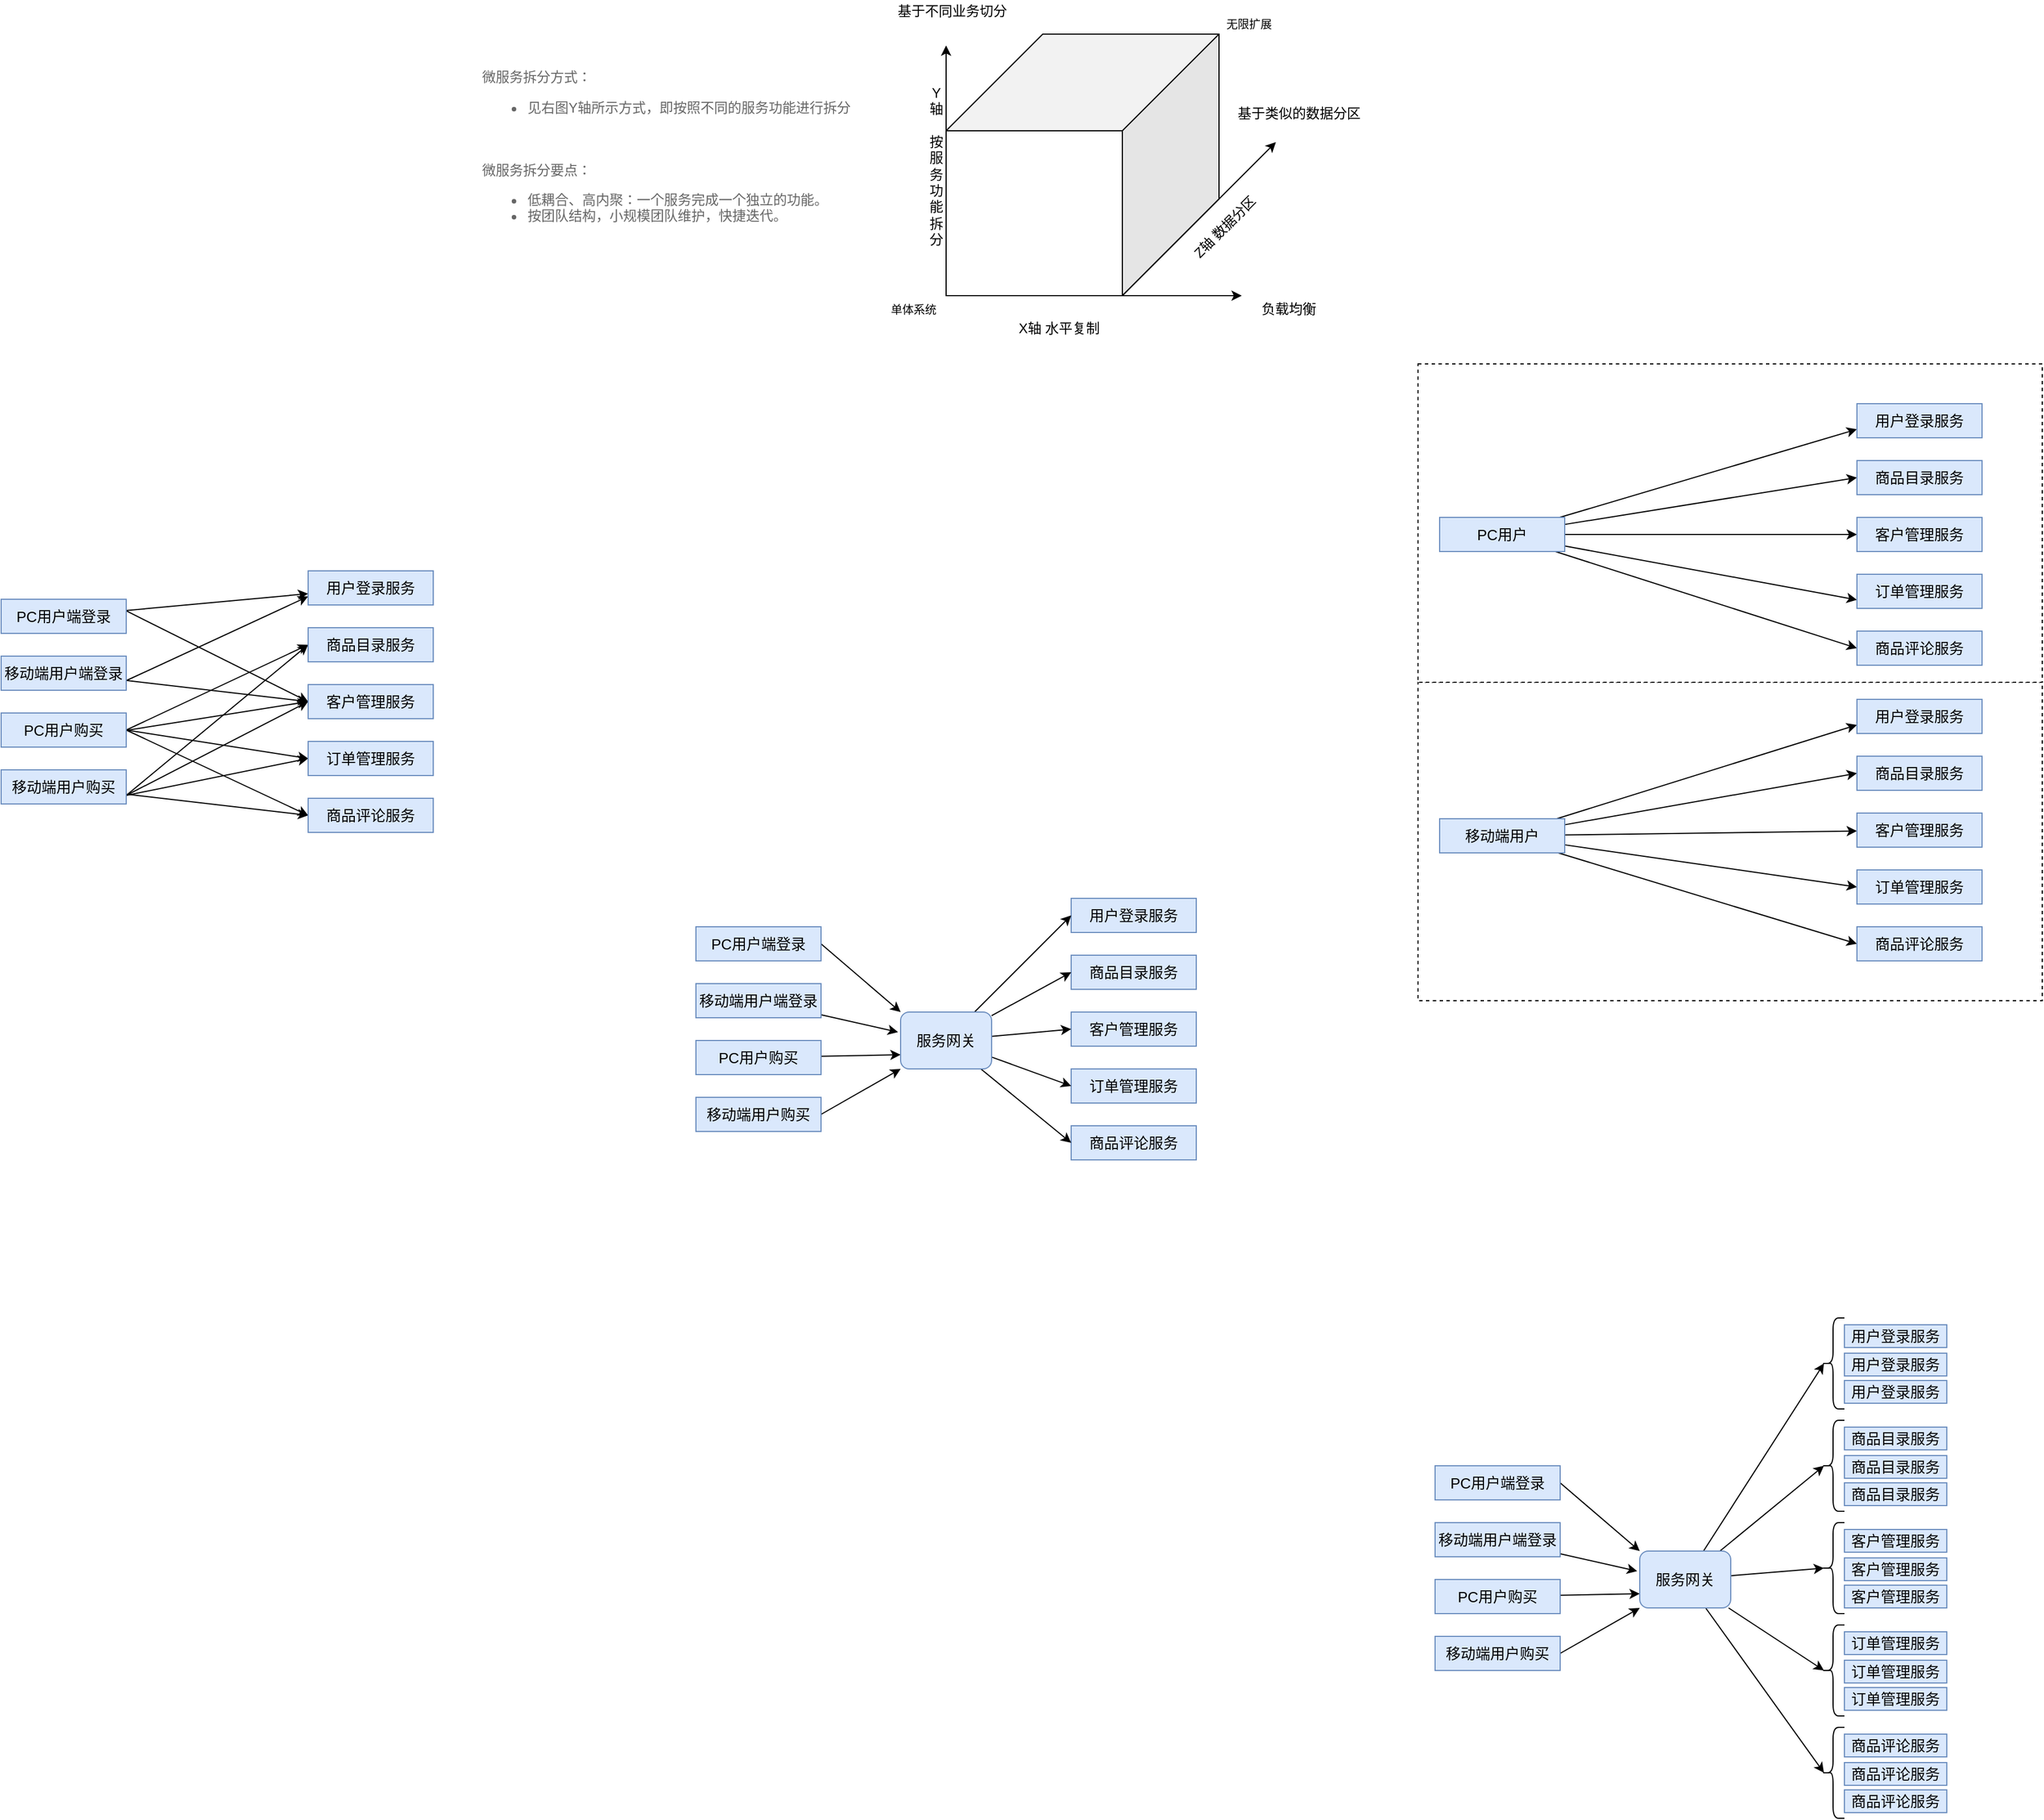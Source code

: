 <mxfile version="13.0.3" type="device" pages="5"><diagram id="B8MI9wLTO8O5FU3-ImH6" name="AKF拆分原则"><mxGraphModel dx="1689" dy="621" grid="0" gridSize="10" guides="0" tooltips="0" connect="1" arrows="1" fold="1" page="1" pageScale="1" pageWidth="827" pageHeight="1169" math="0" shadow="0"><root><mxCell id="0"/><mxCell id="1" parent="0"/><mxCell id="YA8QC_enQNlAPWjsA2O3-176" value="" style="rounded=0;whiteSpace=wrap;html=1;fontSize=13;dashed=1;" vertex="1" parent="1"><mxGeometry x="845" y="650" width="549" height="280" as="geometry"/></mxCell><mxCell id="YA8QC_enQNlAPWjsA2O3-175" value="" style="rounded=0;whiteSpace=wrap;html=1;fontSize=13;dashed=1;" vertex="1" parent="1"><mxGeometry x="845" y="370" width="549" height="280" as="geometry"/></mxCell><mxCell id="YA8QC_enQNlAPWjsA2O3-16" value="" style="group" vertex="1" connectable="0" parent="1"><mxGeometry x="371" y="50" width="429" height="299" as="geometry"/></mxCell><mxCell id="YA8QC_enQNlAPWjsA2O3-3" value="" style="shape=cube;whiteSpace=wrap;html=1;boundedLbl=1;backgroundOutline=1;darkOpacity=0.05;darkOpacity2=0.1;size=85;flipH=1;" vertex="1" parent="YA8QC_enQNlAPWjsA2O3-16"><mxGeometry x="59" y="30" width="240" height="230" as="geometry"/></mxCell><mxCell id="YA8QC_enQNlAPWjsA2O3-5" value="" style="endArrow=classic;html=1;" edge="1" parent="YA8QC_enQNlAPWjsA2O3-16"><mxGeometry width="50" height="50" relative="1" as="geometry"><mxPoint x="59" y="260" as="sourcePoint"/><mxPoint x="319" y="260" as="targetPoint"/></mxGeometry></mxCell><mxCell id="YA8QC_enQNlAPWjsA2O3-6" value="" style="endArrow=classic;html=1;" edge="1" parent="YA8QC_enQNlAPWjsA2O3-16"><mxGeometry width="50" height="50" relative="1" as="geometry"><mxPoint x="59" y="260" as="sourcePoint"/><mxPoint x="59" y="40" as="targetPoint"/></mxGeometry></mxCell><mxCell id="YA8QC_enQNlAPWjsA2O3-7" value="" style="endArrow=classic;html=1;" edge="1" parent="YA8QC_enQNlAPWjsA2O3-16"><mxGeometry width="50" height="50" relative="1" as="geometry"><mxPoint x="214" y="260" as="sourcePoint"/><mxPoint x="349" y="125" as="targetPoint"/></mxGeometry></mxCell><mxCell id="YA8QC_enQNlAPWjsA2O3-8" value="基于不同业务切分" style="text;html=1;align=center;verticalAlign=middle;resizable=0;points=[];autosize=1;" vertex="1" parent="YA8QC_enQNlAPWjsA2O3-16"><mxGeometry x="9" width="110" height="20" as="geometry"/></mxCell><mxCell id="YA8QC_enQNlAPWjsA2O3-9" value="基于类似的数据分区" style="text;html=1;align=center;verticalAlign=middle;resizable=0;points=[];autosize=1;" vertex="1" parent="YA8QC_enQNlAPWjsA2O3-16"><mxGeometry x="309" y="90" width="120" height="20" as="geometry"/></mxCell><mxCell id="YA8QC_enQNlAPWjsA2O3-10" value="负载均衡" style="text;html=1;align=center;verticalAlign=middle;resizable=0;points=[];autosize=1;" vertex="1" parent="YA8QC_enQNlAPWjsA2O3-16"><mxGeometry x="330" y="262" width="60" height="20" as="geometry"/></mxCell><mxCell id="YA8QC_enQNlAPWjsA2O3-11" value="X轴 水平复制" style="text;html=1;align=center;verticalAlign=middle;resizable=0;points=[];autosize=1;" vertex="1" parent="YA8QC_enQNlAPWjsA2O3-16"><mxGeometry x="113" y="279" width="90" height="20" as="geometry"/></mxCell><mxCell id="YA8QC_enQNlAPWjsA2O3-12" value="Y&lt;br&gt;轴&lt;br&gt;&lt;br&gt;按&lt;br&gt;服&lt;br&gt;务&lt;br&gt;功&lt;br&gt;能&lt;br&gt;拆&lt;br&gt;分" style="text;html=1;align=center;verticalAlign=middle;resizable=0;points=[];autosize=1;" vertex="1" parent="YA8QC_enQNlAPWjsA2O3-16"><mxGeometry x="35" y="71" width="30" height="150" as="geometry"/></mxCell><mxCell id="YA8QC_enQNlAPWjsA2O3-13" value="单体系统" style="text;html=1;align=center;verticalAlign=middle;resizable=0;points=[];autosize=1;fontSize=10;" vertex="1" parent="YA8QC_enQNlAPWjsA2O3-16"><mxGeometry y="262" width="60" height="20" as="geometry"/></mxCell><mxCell id="YA8QC_enQNlAPWjsA2O3-14" value="Z轴 数据分区" style="text;html=1;align=center;verticalAlign=middle;resizable=0;points=[];autosize=1;rotation=-45;" vertex="1" parent="YA8QC_enQNlAPWjsA2O3-16"><mxGeometry x="259" y="190" width="90" height="20" as="geometry"/></mxCell><mxCell id="YA8QC_enQNlAPWjsA2O3-15" value="无限扩展" style="text;html=1;align=center;verticalAlign=middle;resizable=0;points=[];autosize=1;fontSize=10;" vertex="1" parent="YA8QC_enQNlAPWjsA2O3-16"><mxGeometry x="295" y="11" width="60" height="20" as="geometry"/></mxCell><mxCell id="YA8QC_enQNlAPWjsA2O3-30" style="rounded=0;orthogonalLoop=1;jettySize=auto;html=1;fontSize=13;" edge="1" parent="1" source="YA8QC_enQNlAPWjsA2O3-17" target="YA8QC_enQNlAPWjsA2O3-21"><mxGeometry relative="1" as="geometry"/></mxCell><mxCell id="YA8QC_enQNlAPWjsA2O3-33" style="edgeStyle=none;rounded=0;orthogonalLoop=1;jettySize=auto;html=1;entryX=0;entryY=0.5;entryDx=0;entryDy=0;fontSize=13;exitX=1.001;exitY=0.341;exitDx=0;exitDy=0;exitPerimeter=0;" edge="1" parent="1" source="YA8QC_enQNlAPWjsA2O3-17" target="YA8QC_enQNlAPWjsA2O3-23"><mxGeometry relative="1" as="geometry"/></mxCell><mxCell id="YA8QC_enQNlAPWjsA2O3-17" value="PC用户端登录" style="rounded=0;whiteSpace=wrap;html=1;fontSize=13;fillColor=#dae8fc;strokeColor=#6c8ebf;" vertex="1" parent="1"><mxGeometry x="-401" y="577" width="110" height="30" as="geometry"/></mxCell><mxCell id="YA8QC_enQNlAPWjsA2O3-32" style="edgeStyle=none;rounded=0;orthogonalLoop=1;jettySize=auto;html=1;entryX=0;entryY=0.75;entryDx=0;entryDy=0;fontSize=13;exitX=1.003;exitY=0.713;exitDx=0;exitDy=0;exitPerimeter=0;" edge="1" parent="1" source="YA8QC_enQNlAPWjsA2O3-18" target="YA8QC_enQNlAPWjsA2O3-21"><mxGeometry relative="1" as="geometry"/></mxCell><mxCell id="YA8QC_enQNlAPWjsA2O3-34" style="edgeStyle=none;rounded=0;orthogonalLoop=1;jettySize=auto;html=1;fontSize=13;" edge="1" parent="1" source="YA8QC_enQNlAPWjsA2O3-18"><mxGeometry relative="1" as="geometry"><mxPoint x="-131" y="667" as="targetPoint"/></mxGeometry></mxCell><mxCell id="YA8QC_enQNlAPWjsA2O3-18" value="移动端用户端登录" style="rounded=0;whiteSpace=wrap;html=1;fontSize=13;fillColor=#dae8fc;strokeColor=#6c8ebf;" vertex="1" parent="1"><mxGeometry x="-401" y="627" width="110" height="30" as="geometry"/></mxCell><mxCell id="YA8QC_enQNlAPWjsA2O3-35" style="edgeStyle=none;rounded=0;orthogonalLoop=1;jettySize=auto;html=1;entryX=0;entryY=0.5;entryDx=0;entryDy=0;fontSize=13;exitX=1;exitY=0.5;exitDx=0;exitDy=0;" edge="1" parent="1" source="YA8QC_enQNlAPWjsA2O3-19" target="YA8QC_enQNlAPWjsA2O3-22"><mxGeometry relative="1" as="geometry"/></mxCell><mxCell id="YA8QC_enQNlAPWjsA2O3-40" style="edgeStyle=none;rounded=0;orthogonalLoop=1;jettySize=auto;html=1;fontSize=13;exitX=0.998;exitY=0.511;exitDx=0;exitDy=0;exitPerimeter=0;" edge="1" parent="1" source="YA8QC_enQNlAPWjsA2O3-19"><mxGeometry relative="1" as="geometry"><mxPoint x="-131" y="667" as="targetPoint"/></mxGeometry></mxCell><mxCell id="YA8QC_enQNlAPWjsA2O3-41" style="edgeStyle=none;rounded=0;orthogonalLoop=1;jettySize=auto;html=1;entryX=0;entryY=0.5;entryDx=0;entryDy=0;fontSize=13;exitX=1;exitY=0.5;exitDx=0;exitDy=0;" edge="1" parent="1" source="YA8QC_enQNlAPWjsA2O3-19" target="YA8QC_enQNlAPWjsA2O3-24"><mxGeometry relative="1" as="geometry"/></mxCell><mxCell id="YA8QC_enQNlAPWjsA2O3-42" style="edgeStyle=none;rounded=0;orthogonalLoop=1;jettySize=auto;html=1;entryX=0;entryY=0.5;entryDx=0;entryDy=0;fontSize=13;exitX=1;exitY=0.5;exitDx=0;exitDy=0;" edge="1" parent="1" source="YA8QC_enQNlAPWjsA2O3-19" target="YA8QC_enQNlAPWjsA2O3-25"><mxGeometry relative="1" as="geometry"/></mxCell><mxCell id="YA8QC_enQNlAPWjsA2O3-19" value="PC用户购买" style="rounded=0;whiteSpace=wrap;html=1;fontSize=13;fillColor=#dae8fc;strokeColor=#6c8ebf;" vertex="1" parent="1"><mxGeometry x="-401" y="677" width="110" height="30" as="geometry"/></mxCell><mxCell id="YA8QC_enQNlAPWjsA2O3-36" style="edgeStyle=none;rounded=0;orthogonalLoop=1;jettySize=auto;html=1;fontSize=13;exitX=1;exitY=0.75;exitDx=0;exitDy=0;" edge="1" parent="1" source="YA8QC_enQNlAPWjsA2O3-20"><mxGeometry relative="1" as="geometry"><mxPoint x="-131" y="617" as="targetPoint"/></mxGeometry></mxCell><mxCell id="YA8QC_enQNlAPWjsA2O3-37" style="edgeStyle=none;rounded=0;orthogonalLoop=1;jettySize=auto;html=1;entryX=0;entryY=0.5;entryDx=0;entryDy=0;fontSize=13;exitX=1;exitY=0.75;exitDx=0;exitDy=0;" edge="1" parent="1" source="YA8QC_enQNlAPWjsA2O3-20" target="YA8QC_enQNlAPWjsA2O3-23"><mxGeometry relative="1" as="geometry"/></mxCell><mxCell id="YA8QC_enQNlAPWjsA2O3-38" style="edgeStyle=none;rounded=0;orthogonalLoop=1;jettySize=auto;html=1;entryX=0;entryY=0.5;entryDx=0;entryDy=0;fontSize=13;exitX=1;exitY=0.75;exitDx=0;exitDy=0;" edge="1" parent="1" source="YA8QC_enQNlAPWjsA2O3-20" target="YA8QC_enQNlAPWjsA2O3-24"><mxGeometry relative="1" as="geometry"/></mxCell><mxCell id="YA8QC_enQNlAPWjsA2O3-39" style="edgeStyle=none;rounded=0;orthogonalLoop=1;jettySize=auto;html=1;entryX=0;entryY=0.5;entryDx=0;entryDy=0;fontSize=13;" edge="1" parent="1" source="YA8QC_enQNlAPWjsA2O3-20" target="YA8QC_enQNlAPWjsA2O3-25"><mxGeometry relative="1" as="geometry"/></mxCell><mxCell id="YA8QC_enQNlAPWjsA2O3-20" value="移动端用户购买" style="rounded=0;whiteSpace=wrap;html=1;fontSize=13;fillColor=#dae8fc;strokeColor=#6c8ebf;" vertex="1" parent="1"><mxGeometry x="-401" y="727" width="110" height="30" as="geometry"/></mxCell><mxCell id="YA8QC_enQNlAPWjsA2O3-21" value="用户登录服务" style="rounded=0;whiteSpace=wrap;html=1;fontSize=13;fillColor=#dae8fc;strokeColor=#6c8ebf;" vertex="1" parent="1"><mxGeometry x="-131" y="552" width="110" height="30" as="geometry"/></mxCell><mxCell id="YA8QC_enQNlAPWjsA2O3-22" value="商品目录服务" style="rounded=0;whiteSpace=wrap;html=1;fontSize=13;fillColor=#dae8fc;strokeColor=#6c8ebf;" vertex="1" parent="1"><mxGeometry x="-131" y="602" width="110" height="30" as="geometry"/></mxCell><mxCell id="YA8QC_enQNlAPWjsA2O3-23" value="客户管理服务" style="rounded=0;whiteSpace=wrap;html=1;fontSize=13;fillColor=#dae8fc;strokeColor=#6c8ebf;" vertex="1" parent="1"><mxGeometry x="-131" y="652" width="110" height="30" as="geometry"/></mxCell><mxCell id="YA8QC_enQNlAPWjsA2O3-24" value="订单管理服务" style="rounded=0;whiteSpace=wrap;html=1;fontSize=13;fillColor=#dae8fc;strokeColor=#6c8ebf;" vertex="1" parent="1"><mxGeometry x="-131" y="702" width="110" height="30" as="geometry"/></mxCell><mxCell id="YA8QC_enQNlAPWjsA2O3-25" value="商品评论服务" style="rounded=0;whiteSpace=wrap;html=1;fontSize=13;fillColor=#dae8fc;strokeColor=#6c8ebf;" vertex="1" parent="1"><mxGeometry x="-131" y="752" width="110" height="30" as="geometry"/></mxCell><mxCell id="YA8QC_enQNlAPWjsA2O3-67" style="edgeStyle=none;rounded=0;orthogonalLoop=1;jettySize=auto;html=1;entryX=0;entryY=0;entryDx=0;entryDy=0;fontSize=13;exitX=1;exitY=0.5;exitDx=0;exitDy=0;" edge="1" parent="1" source="YA8QC_enQNlAPWjsA2O3-46" target="YA8QC_enQNlAPWjsA2O3-65"><mxGeometry relative="1" as="geometry"/></mxCell><mxCell id="YA8QC_enQNlAPWjsA2O3-46" value="PC用户端登录" style="rounded=0;whiteSpace=wrap;html=1;fontSize=13;fillColor=#dae8fc;strokeColor=#6c8ebf;" vertex="1" parent="1"><mxGeometry x="210" y="865" width="110" height="30" as="geometry"/></mxCell><mxCell id="YA8QC_enQNlAPWjsA2O3-68" style="edgeStyle=none;rounded=0;orthogonalLoop=1;jettySize=auto;html=1;fontSize=13;entryX=-0.028;entryY=0.353;entryDx=0;entryDy=0;entryPerimeter=0;" edge="1" parent="1" source="YA8QC_enQNlAPWjsA2O3-49" target="YA8QC_enQNlAPWjsA2O3-65"><mxGeometry relative="1" as="geometry"><mxPoint x="390" y="950" as="targetPoint"/></mxGeometry></mxCell><mxCell id="YA8QC_enQNlAPWjsA2O3-49" value="移动端用户端登录" style="rounded=0;whiteSpace=wrap;html=1;fontSize=13;fillColor=#dae8fc;strokeColor=#6c8ebf;" vertex="1" parent="1"><mxGeometry x="210" y="915" width="110" height="30" as="geometry"/></mxCell><mxCell id="YA8QC_enQNlAPWjsA2O3-69" style="edgeStyle=none;rounded=0;orthogonalLoop=1;jettySize=auto;html=1;entryX=0;entryY=0.75;entryDx=0;entryDy=0;fontSize=13;" edge="1" parent="1" source="YA8QC_enQNlAPWjsA2O3-54" target="YA8QC_enQNlAPWjsA2O3-65"><mxGeometry relative="1" as="geometry"/></mxCell><mxCell id="YA8QC_enQNlAPWjsA2O3-54" value="PC用户购买" style="rounded=0;whiteSpace=wrap;html=1;fontSize=13;fillColor=#dae8fc;strokeColor=#6c8ebf;" vertex="1" parent="1"><mxGeometry x="210" y="965" width="110" height="30" as="geometry"/></mxCell><mxCell id="YA8QC_enQNlAPWjsA2O3-70" style="edgeStyle=none;rounded=0;orthogonalLoop=1;jettySize=auto;html=1;entryX=0;entryY=1;entryDx=0;entryDy=0;fontSize=13;exitX=1;exitY=0.5;exitDx=0;exitDy=0;" edge="1" parent="1" source="YA8QC_enQNlAPWjsA2O3-59" target="YA8QC_enQNlAPWjsA2O3-65"><mxGeometry relative="1" as="geometry"/></mxCell><mxCell id="YA8QC_enQNlAPWjsA2O3-59" value="移动端用户购买" style="rounded=0;whiteSpace=wrap;html=1;fontSize=13;fillColor=#dae8fc;strokeColor=#6c8ebf;" vertex="1" parent="1"><mxGeometry x="210" y="1015" width="110" height="30" as="geometry"/></mxCell><mxCell id="YA8QC_enQNlAPWjsA2O3-60" value="用户登录服务" style="rounded=0;whiteSpace=wrap;html=1;fontSize=13;fillColor=#dae8fc;strokeColor=#6c8ebf;" vertex="1" parent="1"><mxGeometry x="540" y="840" width="110" height="30" as="geometry"/></mxCell><mxCell id="YA8QC_enQNlAPWjsA2O3-61" value="商品目录服务" style="rounded=0;whiteSpace=wrap;html=1;fontSize=13;fillColor=#dae8fc;strokeColor=#6c8ebf;" vertex="1" parent="1"><mxGeometry x="540" y="890" width="110" height="30" as="geometry"/></mxCell><mxCell id="YA8QC_enQNlAPWjsA2O3-62" value="客户管理服务" style="rounded=0;whiteSpace=wrap;html=1;fontSize=13;fillColor=#dae8fc;strokeColor=#6c8ebf;" vertex="1" parent="1"><mxGeometry x="540" y="940" width="110" height="30" as="geometry"/></mxCell><mxCell id="YA8QC_enQNlAPWjsA2O3-63" value="订单管理服务" style="rounded=0;whiteSpace=wrap;html=1;fontSize=13;fillColor=#dae8fc;strokeColor=#6c8ebf;" vertex="1" parent="1"><mxGeometry x="540" y="990" width="110" height="30" as="geometry"/></mxCell><mxCell id="YA8QC_enQNlAPWjsA2O3-64" value="商品评论服务" style="rounded=0;whiteSpace=wrap;html=1;fontSize=13;fillColor=#dae8fc;strokeColor=#6c8ebf;" vertex="1" parent="1"><mxGeometry x="540" y="1040" width="110" height="30" as="geometry"/></mxCell><mxCell id="YA8QC_enQNlAPWjsA2O3-71" style="edgeStyle=none;rounded=0;orthogonalLoop=1;jettySize=auto;html=1;entryX=0;entryY=0.5;entryDx=0;entryDy=0;fontSize=13;" edge="1" parent="1" source="YA8QC_enQNlAPWjsA2O3-65" target="YA8QC_enQNlAPWjsA2O3-60"><mxGeometry relative="1" as="geometry"/></mxCell><mxCell id="YA8QC_enQNlAPWjsA2O3-72" style="edgeStyle=none;rounded=0;orthogonalLoop=1;jettySize=auto;html=1;entryX=0;entryY=0.5;entryDx=0;entryDy=0;fontSize=13;" edge="1" parent="1" source="YA8QC_enQNlAPWjsA2O3-65" target="YA8QC_enQNlAPWjsA2O3-61"><mxGeometry relative="1" as="geometry"/></mxCell><mxCell id="YA8QC_enQNlAPWjsA2O3-73" style="edgeStyle=none;rounded=0;orthogonalLoop=1;jettySize=auto;html=1;entryX=0;entryY=0.5;entryDx=0;entryDy=0;fontSize=13;" edge="1" parent="1" source="YA8QC_enQNlAPWjsA2O3-65" target="YA8QC_enQNlAPWjsA2O3-62"><mxGeometry relative="1" as="geometry"/></mxCell><mxCell id="YA8QC_enQNlAPWjsA2O3-74" style="edgeStyle=none;rounded=0;orthogonalLoop=1;jettySize=auto;html=1;entryX=0;entryY=0.5;entryDx=0;entryDy=0;fontSize=13;" edge="1" parent="1" source="YA8QC_enQNlAPWjsA2O3-65" target="YA8QC_enQNlAPWjsA2O3-63"><mxGeometry relative="1" as="geometry"/></mxCell><mxCell id="YA8QC_enQNlAPWjsA2O3-75" style="edgeStyle=none;rounded=0;orthogonalLoop=1;jettySize=auto;html=1;entryX=0;entryY=0.5;entryDx=0;entryDy=0;fontSize=13;" edge="1" parent="1" source="YA8QC_enQNlAPWjsA2O3-65" target="YA8QC_enQNlAPWjsA2O3-64"><mxGeometry relative="1" as="geometry"/></mxCell><mxCell id="YA8QC_enQNlAPWjsA2O3-65" value="服务网关" style="rounded=1;whiteSpace=wrap;html=1;fontSize=13;strokeColor=#6c8ebf;fillColor=#dae8fc;" vertex="1" parent="1"><mxGeometry x="390" y="940" width="80" height="50" as="geometry"/></mxCell><mxCell id="YA8QC_enQNlAPWjsA2O3-76" style="edgeStyle=none;rounded=0;orthogonalLoop=1;jettySize=auto;html=1;entryX=0;entryY=0;entryDx=0;entryDy=0;fontSize=13;exitX=1;exitY=0.5;exitDx=0;exitDy=0;" edge="1" parent="1" source="YA8QC_enQNlAPWjsA2O3-77" target="YA8QC_enQNlAPWjsA2O3-94"><mxGeometry relative="1" as="geometry"/></mxCell><mxCell id="YA8QC_enQNlAPWjsA2O3-77" value="PC用户端登录" style="rounded=0;whiteSpace=wrap;html=1;fontSize=13;fillColor=#dae8fc;strokeColor=#6c8ebf;" vertex="1" parent="1"><mxGeometry x="860" y="1339" width="110" height="30" as="geometry"/></mxCell><mxCell id="YA8QC_enQNlAPWjsA2O3-78" style="edgeStyle=none;rounded=0;orthogonalLoop=1;jettySize=auto;html=1;fontSize=13;entryX=-0.028;entryY=0.353;entryDx=0;entryDy=0;entryPerimeter=0;" edge="1" parent="1" source="YA8QC_enQNlAPWjsA2O3-79" target="YA8QC_enQNlAPWjsA2O3-94"><mxGeometry relative="1" as="geometry"><mxPoint x="1040" y="1424" as="targetPoint"/></mxGeometry></mxCell><mxCell id="YA8QC_enQNlAPWjsA2O3-79" value="移动端用户端登录" style="rounded=0;whiteSpace=wrap;html=1;fontSize=13;fillColor=#dae8fc;strokeColor=#6c8ebf;" vertex="1" parent="1"><mxGeometry x="860" y="1389" width="110" height="30" as="geometry"/></mxCell><mxCell id="YA8QC_enQNlAPWjsA2O3-80" style="edgeStyle=none;rounded=0;orthogonalLoop=1;jettySize=auto;html=1;entryX=0;entryY=0.75;entryDx=0;entryDy=0;fontSize=13;" edge="1" parent="1" source="YA8QC_enQNlAPWjsA2O3-81" target="YA8QC_enQNlAPWjsA2O3-94"><mxGeometry relative="1" as="geometry"/></mxCell><mxCell id="YA8QC_enQNlAPWjsA2O3-81" value="PC用户购买" style="rounded=0;whiteSpace=wrap;html=1;fontSize=13;fillColor=#dae8fc;strokeColor=#6c8ebf;" vertex="1" parent="1"><mxGeometry x="860" y="1439" width="110" height="30" as="geometry"/></mxCell><mxCell id="YA8QC_enQNlAPWjsA2O3-82" style="edgeStyle=none;rounded=0;orthogonalLoop=1;jettySize=auto;html=1;entryX=0;entryY=1;entryDx=0;entryDy=0;fontSize=13;exitX=1;exitY=0.5;exitDx=0;exitDy=0;" edge="1" parent="1" source="YA8QC_enQNlAPWjsA2O3-83" target="YA8QC_enQNlAPWjsA2O3-94"><mxGeometry relative="1" as="geometry"/></mxCell><mxCell id="YA8QC_enQNlAPWjsA2O3-83" value="移动端用户购买" style="rounded=0;whiteSpace=wrap;html=1;fontSize=13;fillColor=#dae8fc;strokeColor=#6c8ebf;" vertex="1" parent="1"><mxGeometry x="860" y="1489" width="110" height="30" as="geometry"/></mxCell><mxCell id="YA8QC_enQNlAPWjsA2O3-89" style="edgeStyle=none;rounded=0;orthogonalLoop=1;jettySize=auto;html=1;entryX=0.1;entryY=0.5;entryDx=0;entryDy=0;fontSize=13;entryPerimeter=0;" edge="1" parent="1" source="YA8QC_enQNlAPWjsA2O3-94" target="YA8QC_enQNlAPWjsA2O3-95"><mxGeometry relative="1" as="geometry"><mxPoint x="1190" y="1329" as="targetPoint"/></mxGeometry></mxCell><mxCell id="YA8QC_enQNlAPWjsA2O3-90" style="edgeStyle=none;rounded=0;orthogonalLoop=1;jettySize=auto;html=1;entryX=0.1;entryY=0.5;entryDx=0;entryDy=0;fontSize=13;entryPerimeter=0;" edge="1" parent="1" source="YA8QC_enQNlAPWjsA2O3-94" target="YA8QC_enQNlAPWjsA2O3-106"><mxGeometry relative="1" as="geometry"><mxPoint x="1190" y="1379" as="targetPoint"/></mxGeometry></mxCell><mxCell id="YA8QC_enQNlAPWjsA2O3-91" style="edgeStyle=none;rounded=0;orthogonalLoop=1;jettySize=auto;html=1;entryX=0.1;entryY=0.5;entryDx=0;entryDy=0;fontSize=13;entryPerimeter=0;" edge="1" parent="1" source="YA8QC_enQNlAPWjsA2O3-94" target="YA8QC_enQNlAPWjsA2O3-111"><mxGeometry relative="1" as="geometry"><mxPoint x="1190" y="1429" as="targetPoint"/></mxGeometry></mxCell><mxCell id="YA8QC_enQNlAPWjsA2O3-92" style="edgeStyle=none;rounded=0;orthogonalLoop=1;jettySize=auto;html=1;entryX=0.1;entryY=0.5;entryDx=0;entryDy=0;fontSize=13;entryPerimeter=0;" edge="1" parent="1" source="YA8QC_enQNlAPWjsA2O3-94" target="YA8QC_enQNlAPWjsA2O3-116"><mxGeometry relative="1" as="geometry"><mxPoint x="1190" y="1479" as="targetPoint"/></mxGeometry></mxCell><mxCell id="YA8QC_enQNlAPWjsA2O3-93" style="edgeStyle=none;rounded=0;orthogonalLoop=1;jettySize=auto;html=1;entryX=0.1;entryY=0.5;entryDx=0;entryDy=0;fontSize=13;entryPerimeter=0;" edge="1" parent="1" source="YA8QC_enQNlAPWjsA2O3-94" target="YA8QC_enQNlAPWjsA2O3-101"><mxGeometry relative="1" as="geometry"><mxPoint x="1190" y="1529" as="targetPoint"/></mxGeometry></mxCell><mxCell id="YA8QC_enQNlAPWjsA2O3-94" value="服务网关" style="rounded=1;whiteSpace=wrap;html=1;fontSize=13;strokeColor=#6c8ebf;fillColor=#dae8fc;" vertex="1" parent="1"><mxGeometry x="1040" y="1414" width="80" height="50" as="geometry"/></mxCell><mxCell id="YA8QC_enQNlAPWjsA2O3-99" value="" style="group" vertex="1" connectable="0" parent="1"><mxGeometry x="1200" y="1209" width="110" height="80" as="geometry"/></mxCell><mxCell id="YA8QC_enQNlAPWjsA2O3-95" value="" style="shape=curlyBracket;whiteSpace=wrap;html=1;rounded=1;fontSize=13;" vertex="1" parent="YA8QC_enQNlAPWjsA2O3-99"><mxGeometry width="20" height="80" as="geometry"/></mxCell><mxCell id="YA8QC_enQNlAPWjsA2O3-96" value="用户登录服务" style="rounded=0;whiteSpace=wrap;html=1;fontSize=13;fillColor=#dae8fc;strokeColor=#6c8ebf;" vertex="1" parent="YA8QC_enQNlAPWjsA2O3-99"><mxGeometry x="20" y="6" width="90" height="20" as="geometry"/></mxCell><mxCell id="YA8QC_enQNlAPWjsA2O3-97" value="用户登录服务" style="rounded=0;whiteSpace=wrap;html=1;fontSize=13;fillColor=#dae8fc;strokeColor=#6c8ebf;" vertex="1" parent="YA8QC_enQNlAPWjsA2O3-99"><mxGeometry x="20" y="31" width="90" height="20" as="geometry"/></mxCell><mxCell id="YA8QC_enQNlAPWjsA2O3-98" value="用户登录服务" style="rounded=0;whiteSpace=wrap;html=1;fontSize=13;fillColor=#dae8fc;strokeColor=#6c8ebf;" vertex="1" parent="YA8QC_enQNlAPWjsA2O3-99"><mxGeometry x="20" y="55" width="90" height="20" as="geometry"/></mxCell><mxCell id="YA8QC_enQNlAPWjsA2O3-100" value="" style="group" vertex="1" connectable="0" parent="1"><mxGeometry x="1200" y="1569" width="110" height="80" as="geometry"/></mxCell><mxCell id="YA8QC_enQNlAPWjsA2O3-101" value="" style="shape=curlyBracket;whiteSpace=wrap;html=1;rounded=1;fontSize=13;" vertex="1" parent="YA8QC_enQNlAPWjsA2O3-100"><mxGeometry width="20" height="80" as="geometry"/></mxCell><mxCell id="YA8QC_enQNlAPWjsA2O3-102" value="商品评论服务" style="rounded=0;whiteSpace=wrap;html=1;fontSize=13;fillColor=#dae8fc;strokeColor=#6c8ebf;" vertex="1" parent="YA8QC_enQNlAPWjsA2O3-100"><mxGeometry x="20" y="6" width="90" height="20" as="geometry"/></mxCell><mxCell id="YA8QC_enQNlAPWjsA2O3-103" value="商品评论服务" style="rounded=0;whiteSpace=wrap;html=1;fontSize=13;fillColor=#dae8fc;strokeColor=#6c8ebf;" vertex="1" parent="YA8QC_enQNlAPWjsA2O3-100"><mxGeometry x="20" y="31" width="90" height="20" as="geometry"/></mxCell><mxCell id="YA8QC_enQNlAPWjsA2O3-104" value="商品评论服务" style="rounded=0;whiteSpace=wrap;html=1;fontSize=13;fillColor=#dae8fc;strokeColor=#6c8ebf;" vertex="1" parent="YA8QC_enQNlAPWjsA2O3-100"><mxGeometry x="20" y="55" width="90" height="20" as="geometry"/></mxCell><mxCell id="YA8QC_enQNlAPWjsA2O3-105" value="" style="group" vertex="1" connectable="0" parent="1"><mxGeometry x="1200" y="1299" width="110" height="80" as="geometry"/></mxCell><mxCell id="YA8QC_enQNlAPWjsA2O3-106" value="" style="shape=curlyBracket;whiteSpace=wrap;html=1;rounded=1;fontSize=13;" vertex="1" parent="YA8QC_enQNlAPWjsA2O3-105"><mxGeometry width="20" height="80" as="geometry"/></mxCell><mxCell id="YA8QC_enQNlAPWjsA2O3-107" value="商品目录服务" style="rounded=0;whiteSpace=wrap;html=1;fontSize=13;fillColor=#dae8fc;strokeColor=#6c8ebf;" vertex="1" parent="YA8QC_enQNlAPWjsA2O3-105"><mxGeometry x="20" y="6" width="90" height="20" as="geometry"/></mxCell><mxCell id="YA8QC_enQNlAPWjsA2O3-108" value="商品目录服务" style="rounded=0;whiteSpace=wrap;html=1;fontSize=13;fillColor=#dae8fc;strokeColor=#6c8ebf;" vertex="1" parent="YA8QC_enQNlAPWjsA2O3-105"><mxGeometry x="20" y="31" width="90" height="20" as="geometry"/></mxCell><mxCell id="YA8QC_enQNlAPWjsA2O3-109" value="商品目录服务" style="rounded=0;whiteSpace=wrap;html=1;fontSize=13;fillColor=#dae8fc;strokeColor=#6c8ebf;" vertex="1" parent="YA8QC_enQNlAPWjsA2O3-105"><mxGeometry x="20" y="55" width="90" height="20" as="geometry"/></mxCell><mxCell id="YA8QC_enQNlAPWjsA2O3-110" value="" style="group" vertex="1" connectable="0" parent="1"><mxGeometry x="1200" y="1389" width="110" height="80" as="geometry"/></mxCell><mxCell id="YA8QC_enQNlAPWjsA2O3-111" value="" style="shape=curlyBracket;whiteSpace=wrap;html=1;rounded=1;fontSize=13;" vertex="1" parent="YA8QC_enQNlAPWjsA2O3-110"><mxGeometry width="20" height="80" as="geometry"/></mxCell><mxCell id="YA8QC_enQNlAPWjsA2O3-112" value="客户管理服务" style="rounded=0;whiteSpace=wrap;html=1;fontSize=13;fillColor=#dae8fc;strokeColor=#6c8ebf;" vertex="1" parent="YA8QC_enQNlAPWjsA2O3-110"><mxGeometry x="20" y="6" width="90" height="20" as="geometry"/></mxCell><mxCell id="YA8QC_enQNlAPWjsA2O3-113" value="客户管理服务" style="rounded=0;whiteSpace=wrap;html=1;fontSize=13;fillColor=#dae8fc;strokeColor=#6c8ebf;" vertex="1" parent="YA8QC_enQNlAPWjsA2O3-110"><mxGeometry x="20" y="31" width="90" height="20" as="geometry"/></mxCell><mxCell id="YA8QC_enQNlAPWjsA2O3-114" value="客户管理服务" style="rounded=0;whiteSpace=wrap;html=1;fontSize=13;fillColor=#dae8fc;strokeColor=#6c8ebf;" vertex="1" parent="YA8QC_enQNlAPWjsA2O3-110"><mxGeometry x="20" y="55" width="90" height="20" as="geometry"/></mxCell><mxCell id="YA8QC_enQNlAPWjsA2O3-115" value="" style="group" vertex="1" connectable="0" parent="1"><mxGeometry x="1200" y="1479" width="110" height="80" as="geometry"/></mxCell><mxCell id="YA8QC_enQNlAPWjsA2O3-116" value="" style="shape=curlyBracket;whiteSpace=wrap;html=1;rounded=1;fontSize=13;" vertex="1" parent="YA8QC_enQNlAPWjsA2O3-115"><mxGeometry width="20" height="80" as="geometry"/></mxCell><mxCell id="YA8QC_enQNlAPWjsA2O3-117" value="订单管理服务" style="rounded=0;whiteSpace=wrap;html=1;fontSize=13;fillColor=#dae8fc;strokeColor=#6c8ebf;" vertex="1" parent="YA8QC_enQNlAPWjsA2O3-115"><mxGeometry x="20" y="6" width="90" height="20" as="geometry"/></mxCell><mxCell id="YA8QC_enQNlAPWjsA2O3-118" value="订单管理服务" style="rounded=0;whiteSpace=wrap;html=1;fontSize=13;fillColor=#dae8fc;strokeColor=#6c8ebf;" vertex="1" parent="YA8QC_enQNlAPWjsA2O3-115"><mxGeometry x="20" y="31" width="90" height="20" as="geometry"/></mxCell><mxCell id="YA8QC_enQNlAPWjsA2O3-119" value="订单管理服务" style="rounded=0;whiteSpace=wrap;html=1;fontSize=13;fillColor=#dae8fc;strokeColor=#6c8ebf;" vertex="1" parent="YA8QC_enQNlAPWjsA2O3-115"><mxGeometry x="20" y="55" width="90" height="20" as="geometry"/></mxCell><mxCell id="YA8QC_enQNlAPWjsA2O3-163" style="edgeStyle=none;rounded=0;orthogonalLoop=1;jettySize=auto;html=1;entryX=0;entryY=0.75;entryDx=0;entryDy=0;fontSize=13;" edge="1" parent="1" source="YA8QC_enQNlAPWjsA2O3-123" target="YA8QC_enQNlAPWjsA2O3-137"><mxGeometry relative="1" as="geometry"/></mxCell><mxCell id="YA8QC_enQNlAPWjsA2O3-164" style="edgeStyle=none;rounded=0;orthogonalLoop=1;jettySize=auto;html=1;entryX=0;entryY=0.5;entryDx=0;entryDy=0;fontSize=13;" edge="1" parent="1" source="YA8QC_enQNlAPWjsA2O3-123" target="YA8QC_enQNlAPWjsA2O3-138"><mxGeometry relative="1" as="geometry"/></mxCell><mxCell id="YA8QC_enQNlAPWjsA2O3-165" style="edgeStyle=none;rounded=0;orthogonalLoop=1;jettySize=auto;html=1;fontSize=13;" edge="1" parent="1" source="YA8QC_enQNlAPWjsA2O3-123" target="YA8QC_enQNlAPWjsA2O3-139"><mxGeometry relative="1" as="geometry"/></mxCell><mxCell id="YA8QC_enQNlAPWjsA2O3-166" style="edgeStyle=none;rounded=0;orthogonalLoop=1;jettySize=auto;html=1;entryX=0;entryY=0.75;entryDx=0;entryDy=0;fontSize=13;" edge="1" parent="1" source="YA8QC_enQNlAPWjsA2O3-123" target="YA8QC_enQNlAPWjsA2O3-140"><mxGeometry relative="1" as="geometry"/></mxCell><mxCell id="YA8QC_enQNlAPWjsA2O3-167" style="edgeStyle=none;rounded=0;orthogonalLoop=1;jettySize=auto;html=1;entryX=0;entryY=0.5;entryDx=0;entryDy=0;fontSize=13;" edge="1" parent="1" source="YA8QC_enQNlAPWjsA2O3-123" target="YA8QC_enQNlAPWjsA2O3-141"><mxGeometry relative="1" as="geometry"/></mxCell><mxCell id="YA8QC_enQNlAPWjsA2O3-123" value="PC用户" style="rounded=0;whiteSpace=wrap;html=1;fontSize=13;fillColor=#dae8fc;strokeColor=#6c8ebf;" vertex="1" parent="1"><mxGeometry x="864" y="505" width="110" height="30" as="geometry"/></mxCell><mxCell id="YA8QC_enQNlAPWjsA2O3-137" value="用户登录服务" style="rounded=0;whiteSpace=wrap;html=1;fontSize=13;fillColor=#dae8fc;strokeColor=#6c8ebf;" vertex="1" parent="1"><mxGeometry x="1231" y="405" width="110" height="30" as="geometry"/></mxCell><mxCell id="YA8QC_enQNlAPWjsA2O3-138" value="商品目录服务" style="rounded=0;whiteSpace=wrap;html=1;fontSize=13;fillColor=#dae8fc;strokeColor=#6c8ebf;" vertex="1" parent="1"><mxGeometry x="1231" y="455" width="110" height="30" as="geometry"/></mxCell><mxCell id="YA8QC_enQNlAPWjsA2O3-139" value="客户管理服务" style="rounded=0;whiteSpace=wrap;html=1;fontSize=13;fillColor=#dae8fc;strokeColor=#6c8ebf;" vertex="1" parent="1"><mxGeometry x="1231" y="505" width="110" height="30" as="geometry"/></mxCell><mxCell id="YA8QC_enQNlAPWjsA2O3-140" value="订单管理服务" style="rounded=0;whiteSpace=wrap;html=1;fontSize=13;fillColor=#dae8fc;strokeColor=#6c8ebf;" vertex="1" parent="1"><mxGeometry x="1231" y="555" width="110" height="30" as="geometry"/></mxCell><mxCell id="YA8QC_enQNlAPWjsA2O3-141" value="商品评论服务" style="rounded=0;whiteSpace=wrap;html=1;fontSize=13;fillColor=#dae8fc;strokeColor=#6c8ebf;" vertex="1" parent="1"><mxGeometry x="1231" y="605" width="110" height="30" as="geometry"/></mxCell><mxCell id="YA8QC_enQNlAPWjsA2O3-168" style="edgeStyle=none;rounded=0;orthogonalLoop=1;jettySize=auto;html=1;entryX=0;entryY=0.75;entryDx=0;entryDy=0;fontSize=13;" edge="1" parent="1" source="YA8QC_enQNlAPWjsA2O3-147" target="YA8QC_enQNlAPWjsA2O3-158"><mxGeometry relative="1" as="geometry"/></mxCell><mxCell id="YA8QC_enQNlAPWjsA2O3-169" style="edgeStyle=none;rounded=0;orthogonalLoop=1;jettySize=auto;html=1;entryX=0;entryY=0.5;entryDx=0;entryDy=0;fontSize=13;" edge="1" parent="1" source="YA8QC_enQNlAPWjsA2O3-147" target="YA8QC_enQNlAPWjsA2O3-159"><mxGeometry relative="1" as="geometry"/></mxCell><mxCell id="YA8QC_enQNlAPWjsA2O3-171" style="edgeStyle=none;rounded=0;orthogonalLoop=1;jettySize=auto;html=1;entryX=0;entryY=0.5;entryDx=0;entryDy=0;fontSize=13;" edge="1" parent="1" source="YA8QC_enQNlAPWjsA2O3-147" target="YA8QC_enQNlAPWjsA2O3-161"><mxGeometry relative="1" as="geometry"/></mxCell><mxCell id="YA8QC_enQNlAPWjsA2O3-172" style="edgeStyle=none;rounded=0;orthogonalLoop=1;jettySize=auto;html=1;entryX=0;entryY=0.5;entryDx=0;entryDy=0;fontSize=13;" edge="1" parent="1" source="YA8QC_enQNlAPWjsA2O3-147" target="YA8QC_enQNlAPWjsA2O3-162"><mxGeometry relative="1" as="geometry"/></mxCell><mxCell id="YA8QC_enQNlAPWjsA2O3-179" style="edgeStyle=none;rounded=0;orthogonalLoop=1;jettySize=auto;html=1;fontSize=13;" edge="1" parent="1" source="YA8QC_enQNlAPWjsA2O3-147" target="YA8QC_enQNlAPWjsA2O3-160"><mxGeometry relative="1" as="geometry"/></mxCell><mxCell id="YA8QC_enQNlAPWjsA2O3-147" value="移动端用户" style="rounded=0;whiteSpace=wrap;html=1;fontSize=13;fillColor=#dae8fc;strokeColor=#6c8ebf;" vertex="1" parent="1"><mxGeometry x="864" y="770" width="110" height="30" as="geometry"/></mxCell><mxCell id="YA8QC_enQNlAPWjsA2O3-158" value="用户登录服务" style="rounded=0;whiteSpace=wrap;html=1;fontSize=13;fillColor=#dae8fc;strokeColor=#6c8ebf;" vertex="1" parent="1"><mxGeometry x="1231" y="665" width="110" height="30" as="geometry"/></mxCell><mxCell id="YA8QC_enQNlAPWjsA2O3-159" value="商品目录服务" style="rounded=0;whiteSpace=wrap;html=1;fontSize=13;fillColor=#dae8fc;strokeColor=#6c8ebf;" vertex="1" parent="1"><mxGeometry x="1231" y="715" width="110" height="30" as="geometry"/></mxCell><mxCell id="YA8QC_enQNlAPWjsA2O3-160" value="客户管理服务" style="rounded=0;whiteSpace=wrap;html=1;fontSize=13;fillColor=#dae8fc;strokeColor=#6c8ebf;" vertex="1" parent="1"><mxGeometry x="1231" y="765" width="110" height="30" as="geometry"/></mxCell><mxCell id="YA8QC_enQNlAPWjsA2O3-161" value="订单管理服务" style="rounded=0;whiteSpace=wrap;html=1;fontSize=13;fillColor=#dae8fc;strokeColor=#6c8ebf;" vertex="1" parent="1"><mxGeometry x="1231" y="815" width="110" height="30" as="geometry"/></mxCell><mxCell id="YA8QC_enQNlAPWjsA2O3-162" value="商品评论服务" style="rounded=0;whiteSpace=wrap;html=1;fontSize=13;fillColor=#dae8fc;strokeColor=#6c8ebf;" vertex="1" parent="1"><mxGeometry x="1231" y="865" width="110" height="30" as="geometry"/></mxCell><mxCell id="JgsxkIvf3ZEWj--bXSBW-2" value="微服务拆分方式：&lt;br&gt;&lt;ul&gt;&lt;li&gt;见右图Y轴所示方式，即按照不同的服务功能进行拆分&lt;/li&gt;&lt;/ul&gt;&lt;br&gt;&lt;br&gt;微服务拆分要点：&lt;br&gt;&lt;ul&gt;&lt;li&gt;低耦合、高内聚：一个服务完成一个独立的功能。&lt;/li&gt;&lt;li&gt;&lt;span&gt;按团队结构，小规模团队维护，快捷迭代。&lt;/span&gt;&lt;/li&gt;&lt;/ul&gt;" style="text;html=1;align=left;verticalAlign=middle;resizable=0;points=[];autosize=1;fontSize=12;fontColor=#666666;" vertex="1" parent="1"><mxGeometry x="20" y="110" width="340" height="150" as="geometry"/></mxCell></root></mxGraphModel></diagram><diagram id="-4rDkXvip5so0OklEOqC" name="前后端分离原则"><mxGraphModel dx="714" dy="514" grid="0" gridSize="10" guides="1" tooltips="1" connect="1" arrows="1" fold="1" page="1" pageScale="1" pageWidth="827" pageHeight="1169" math="0" shadow="0"><root><mxCell id="avbvh8GRtyLFiDX76Pim-0"/><mxCell id="avbvh8GRtyLFiDX76Pim-1" parent="avbvh8GRtyLFiDX76Pim-0"/><mxCell id="avbvh8GRtyLFiDX76Pim-2" value="浏&lt;br style=&quot;font-size: 18px;&quot;&gt;览&lt;br style=&quot;font-size: 18px;&quot;&gt;器" style="rounded=0;whiteSpace=wrap;html=1;fontSize=18;strokeColor=#D5E8D4;strokeWidth=3;fontColor=#7EA6E0;" vertex="1" parent="avbvh8GRtyLFiDX76Pim-1"><mxGeometry x="90" y="240" width="80" height="330" as="geometry"/></mxCell><mxCell id="avbvh8GRtyLFiDX76Pim-3" value="" style="rounded=1;whiteSpace=wrap;html=1;strokeColor=#D5E8D4;strokeWidth=3;fontSize=18;" vertex="1" parent="avbvh8GRtyLFiDX76Pim-1"><mxGeometry x="280" y="240" width="180" height="330" as="geometry"/></mxCell><mxCell id="avbvh8GRtyLFiDX76Pim-6" value="" style="endArrow=none;html=1;fontSize=18;strokeWidth=3;strokeColor=#D5E8D4;" edge="1" parent="avbvh8GRtyLFiDX76Pim-1"><mxGeometry width="50" height="50" relative="1" as="geometry"><mxPoint x="280" y="280" as="sourcePoint"/><mxPoint x="450" y="280" as="targetPoint"/></mxGeometry></mxCell><mxCell id="avbvh8GRtyLFiDX76Pim-7" value="前端服务" style="text;html=1;align=center;verticalAlign=middle;resizable=0;points=[];autosize=1;fontSize=18;" vertex="1" parent="avbvh8GRtyLFiDX76Pim-1"><mxGeometry x="320" y="247" width="90" height="30" as="geometry"/></mxCell><mxCell id="avbvh8GRtyLFiDX76Pim-8" value="NGINX服务器" style="outlineConnect=0;fontColor=#232F3E;gradientColor=none;strokeColor=#232F3E;fillColor=#ffffff;dashed=0;verticalLabelPosition=bottom;verticalAlign=top;align=center;html=1;fontSize=12;fontStyle=0;aspect=fixed;shape=mxgraph.aws4.resourceIcon;resIcon=mxgraph.aws4.traditional_server;rounded=1;" vertex="1" parent="avbvh8GRtyLFiDX76Pim-1"><mxGeometry x="335" y="290" width="60" height="60" as="geometry"/></mxCell><mxCell id="avbvh8GRtyLFiDX76Pim-12" style="edgeStyle=orthogonalEdgeStyle;rounded=0;orthogonalLoop=1;jettySize=auto;html=1;entryX=0;entryY=0.5;entryDx=0;entryDy=0;strokeColor=#D5E8D4;strokeWidth=3;fontSize=14;fontColor=#D4E1F5;elbow=vertical;endArrow=none;endFill=0;exitX=0.25;exitY=1;exitDx=0;exitDy=0;" edge="1" parent="avbvh8GRtyLFiDX76Pim-1" source="avbvh8GRtyLFiDX76Pim-9" target="avbvh8GRtyLFiDX76Pim-11"><mxGeometry relative="1" as="geometry"><Array as="points"><mxPoint x="309" y="440"/><mxPoint x="309" y="510"/></Array></mxGeometry></mxCell><mxCell id="avbvh8GRtyLFiDX76Pim-9" value="View&lt;br style=&quot;font-size: 14px;&quot;&gt;Templates" style="rounded=0;whiteSpace=wrap;html=1;strokeColor=#D5E8D4;strokeWidth=3;fontSize=14;fontColor=#D4E1F5;" vertex="1" parent="avbvh8GRtyLFiDX76Pim-1"><mxGeometry x="290" y="390" width="80" height="50" as="geometry"/></mxCell><mxCell id="avbvh8GRtyLFiDX76Pim-14" style="edgeStyle=orthogonalEdgeStyle;rounded=0;orthogonalLoop=1;jettySize=auto;html=1;entryX=1;entryY=0.5;entryDx=0;entryDy=0;strokeColor=#D5E8D4;strokeWidth=3;fontSize=14;fontColor=#D4E1F5;endArrow=none;endFill=0;exitX=0.75;exitY=1;exitDx=0;exitDy=0;" edge="1" parent="avbvh8GRtyLFiDX76Pim-1" source="avbvh8GRtyLFiDX76Pim-10" target="avbvh8GRtyLFiDX76Pim-11"><mxGeometry relative="1" as="geometry"><Array as="points"><mxPoint x="434" y="440"/><mxPoint x="434" y="510"/></Array></mxGeometry></mxCell><mxCell id="avbvh8GRtyLFiDX76Pim-10" value="Model&lt;br style=&quot;font-size: 14px;&quot;&gt;Json&lt;br style=&quot;font-size: 14px;&quot;&gt;Data" style="rounded=0;whiteSpace=wrap;html=1;strokeColor=#D5E8D4;strokeWidth=3;fontSize=14;fontColor=#D4E1F5;" vertex="1" parent="avbvh8GRtyLFiDX76Pim-1"><mxGeometry x="375" y="390" width="75" height="50" as="geometry"/></mxCell><mxCell id="avbvh8GRtyLFiDX76Pim-11" value="Controller" style="rounded=0;whiteSpace=wrap;html=1;strokeColor=#D5E8D4;strokeWidth=3;fontSize=14;fontColor=#D4E1F5;" vertex="1" parent="avbvh8GRtyLFiDX76Pim-1"><mxGeometry x="329" y="480" width="85" height="60" as="geometry"/></mxCell><mxCell id="avbvh8GRtyLFiDX76Pim-15" value="" style="rounded=1;whiteSpace=wrap;html=1;strokeColor=#D5E8D4;strokeWidth=3;fontSize=18;" vertex="1" parent="avbvh8GRtyLFiDX76Pim-1"><mxGeometry x="570" y="240" width="180" height="330" as="geometry"/></mxCell><mxCell id="avbvh8GRtyLFiDX76Pim-16" value="" style="endArrow=none;html=1;fontSize=18;strokeWidth=3;strokeColor=#D5E8D4;" edge="1" parent="avbvh8GRtyLFiDX76Pim-1"><mxGeometry width="50" height="50" relative="1" as="geometry"><mxPoint x="570" y="280" as="sourcePoint"/><mxPoint x="740" y="280" as="targetPoint"/></mxGeometry></mxCell><mxCell id="avbvh8GRtyLFiDX76Pim-17" value="后台服务端" style="text;html=1;align=center;verticalAlign=middle;resizable=0;points=[];autosize=1;fontSize=18;" vertex="1" parent="avbvh8GRtyLFiDX76Pim-1"><mxGeometry x="600" y="247" width="110" height="30" as="geometry"/></mxCell><mxCell id="avbvh8GRtyLFiDX76Pim-18" value="Tomcat服务器" style="outlineConnect=0;fontColor=#232F3E;gradientColor=none;strokeColor=#232F3E;fillColor=#ffffff;dashed=0;verticalLabelPosition=bottom;verticalAlign=top;align=center;html=1;fontSize=12;fontStyle=0;aspect=fixed;shape=mxgraph.aws4.resourceIcon;resIcon=mxgraph.aws4.traditional_server;rounded=1;" vertex="1" parent="avbvh8GRtyLFiDX76Pim-1"><mxGeometry x="625" y="290" width="60" height="60" as="geometry"/></mxCell><mxCell id="avbvh8GRtyLFiDX76Pim-20" value="Service Server" style="rounded=0;whiteSpace=wrap;html=1;strokeColor=#D5E8D4;strokeWidth=3;fontSize=14;fontColor=#D4E1F5;" vertex="1" parent="avbvh8GRtyLFiDX76Pim-1"><mxGeometry x="600" y="390" width="125" height="50" as="geometry"/></mxCell><mxCell id="avbvh8GRtyLFiDX76Pim-24" value="" style="shape=flexArrow;endArrow=classic;startArrow=classic;html=1;strokeColor=#D5E8D4;strokeWidth=3;fontSize=14;fontColor=#7EA6E0;entryX=0.083;entryY=0.5;entryDx=0;entryDy=0;entryPerimeter=0;fillColor=#ffffff;width=21.714;startSize=4.903;" edge="1" parent="avbvh8GRtyLFiDX76Pim-1"><mxGeometry width="50" height="50" relative="1" as="geometry"><mxPoint x="139.02" y="318.11" as="sourcePoint"/><mxPoint x="329.0" y="318" as="targetPoint"/></mxGeometry></mxCell><mxCell id="avbvh8GRtyLFiDX76Pim-26" value="" style="shape=flexArrow;endArrow=classic;startArrow=classic;html=1;strokeColor=#D5E8D4;strokeWidth=3;fontSize=14;fontColor=#7EA6E0;entryX=0.083;entryY=0.5;entryDx=0;entryDy=0;entryPerimeter=0;fillColor=#ffffff;width=21.714;startSize=4.903;" edge="1" parent="avbvh8GRtyLFiDX76Pim-1"><mxGeometry width="50" height="50" relative="1" as="geometry"><mxPoint x="450" y="415" as="sourcePoint"/><mxPoint x="599.98" y="414.71" as="targetPoint"/></mxGeometry></mxCell><mxCell id="avbvh8GRtyLFiDX76Pim-27" value="RestFul（http+https+json）" style="edgeLabel;html=1;align=center;verticalAlign=middle;resizable=0;points=[];fontSize=9;fontColor=#7EA6E0;" vertex="1" connectable="0" parent="avbvh8GRtyLFiDX76Pim-26"><mxGeometry x="-0.44" y="-1" relative="1" as="geometry"><mxPoint x="38.28" y="-0.92" as="offset"/></mxGeometry></mxCell></root></mxGraphModel></diagram><diagram id="t4XMesUdYMs-eSjwzozn" name="无状态服务"><mxGraphModel dx="1250" dy="900" grid="0" gridSize="10" guides="1" tooltips="1" connect="1" arrows="1" fold="1" page="1" pageScale="1" pageWidth="827" pageHeight="1169" math="0" shadow="0"><root><mxCell id="m2G6hMIs8RsNyI68tS8o-0"/><mxCell id="m2G6hMIs8RsNyI68tS8o-1" parent="m2G6hMIs8RsNyI68tS8o-0"/><mxCell id="CW-SZ9QGsJZn2xPP8Fmq-4" value="" style="group;direction=east;rotation=90;" vertex="1" connectable="0" parent="m2G6hMIs8RsNyI68tS8o-1"><mxGeometry x="120" y="110" width="225.985" height="130" as="geometry"/></mxCell><mxCell id="CW-SZ9QGsJZn2xPP8Fmq-6" value="" style="group" vertex="1" connectable="0" parent="CW-SZ9QGsJZn2xPP8Fmq-4"><mxGeometry x="84.924" y="-51.97" width="141.061" height="168.939" as="geometry"/></mxCell><mxCell id="CW-SZ9QGsJZn2xPP8Fmq-0" value="" style="rounded=0;whiteSpace=wrap;html=1;strokeColor=#D5E8D4;strokeWidth=3;fontSize=9;fontColor=#7EA6E0;rotation=90;" vertex="1" parent="CW-SZ9QGsJZn2xPP8Fmq-6"><mxGeometry x="13.258" y="19.47" width="147.273" height="108.333" as="geometry"/></mxCell><mxCell id="CW-SZ9QGsJZn2xPP8Fmq-1" value="" style="rounded=0;whiteSpace=wrap;html=1;strokeColor=#D5E8D4;strokeWidth=3;fontSize=9;fontColor=#7EA6E0;rotation=90;" vertex="1" parent="CW-SZ9QGsJZn2xPP8Fmq-6"><mxGeometry x="-3.106" y="30.303" width="147.273" height="108.333" as="geometry"/></mxCell><mxCell id="CW-SZ9QGsJZn2xPP8Fmq-2" value="" style="rounded=0;whiteSpace=wrap;html=1;strokeColor=#D5E8D4;strokeWidth=3;fontSize=9;fontColor=#7EA6E0;rotation=90;" vertex="1" parent="CW-SZ9QGsJZn2xPP8Fmq-6"><mxGeometry x="-19.47" y="41.136" width="147.273" height="108.333" as="geometry"/></mxCell><mxCell id="CW-SZ9QGsJZn2xPP8Fmq-5" value="前端&lt;br style=&quot;font-size: 18px;&quot;&gt;微服务" style="text;html=1;align=center;verticalAlign=middle;resizable=0;points=[];autosize=1;fontSize=18;fontColor=#7EA6E0;" vertex="1" parent="CW-SZ9QGsJZn2xPP8Fmq-6"><mxGeometry x="25.076" y="70.3" width="70" height="50" as="geometry"/></mxCell><mxCell id="CW-SZ9QGsJZn2xPP8Fmq-12" value="分布式缓存" style="shape=cylinder;whiteSpace=wrap;html=1;boundedLbl=1;backgroundOutline=1;rounded=1;strokeColor=#D5E8D4;strokeWidth=3;fontSize=18;fontColor=#7EA6E0;" vertex="1" parent="m2G6hMIs8RsNyI68tS8o-1"><mxGeometry x="590" y="110" width="140" height="70" as="geometry"/></mxCell><mxCell id="CW-SZ9QGsJZn2xPP8Fmq-13" value="分布式数据库" style="shape=cylinder;whiteSpace=wrap;html=1;boundedLbl=1;backgroundOutline=1;rounded=1;strokeColor=#D5E8D4;strokeWidth=3;fontSize=18;fontColor=#7EA6E0;" vertex="1" parent="m2G6hMIs8RsNyI68tS8o-1"><mxGeometry x="590" y="240" width="140" height="70" as="geometry"/></mxCell><mxCell id="CW-SZ9QGsJZn2xPP8Fmq-14" value="分布式存储" style="shape=cylinder;whiteSpace=wrap;html=1;boundedLbl=1;backgroundOutline=1;rounded=1;strokeColor=#D5E8D4;strokeWidth=3;fontSize=18;fontColor=#7EA6E0;" vertex="1" parent="m2G6hMIs8RsNyI68tS8o-1"><mxGeometry x="590" y="370" width="140" height="70" as="geometry"/></mxCell><mxCell id="CW-SZ9QGsJZn2xPP8Fmq-16" value="" style="endArrow=none;dashed=1;html=1;strokeColor=#D5E8D4;strokeWidth=6;fillColor=#ffffff;fontSize=18;fontColor=#7EA6E0;" edge="1" parent="m2G6hMIs8RsNyI68tS8o-1"><mxGeometry width="50" height="50" relative="1" as="geometry"><mxPoint x="480" y="510" as="sourcePoint"/><mxPoint x="480" y="40" as="targetPoint"/></mxGeometry></mxCell><mxCell id="CW-SZ9QGsJZn2xPP8Fmq-25" value="" style="group" vertex="1" connectable="0" parent="m2G6hMIs8RsNyI68tS8o-1"><mxGeometry x="214.924" y="330.0" width="163.413" height="168.939" as="geometry"/></mxCell><mxCell id="CW-SZ9QGsJZn2xPP8Fmq-7" value="" style="group" vertex="1" connectable="0" parent="CW-SZ9QGsJZn2xPP8Fmq-25"><mxGeometry width="163.413" height="168.939" as="geometry"/></mxCell><mxCell id="CW-SZ9QGsJZn2xPP8Fmq-24" value="" style="group" vertex="1" connectable="0" parent="CW-SZ9QGsJZn2xPP8Fmq-7"><mxGeometry x="45.08" y="-18.633" width="118.333" height="157.273" as="geometry"/></mxCell><mxCell id="CW-SZ9QGsJZn2xPP8Fmq-20" value="" style="rounded=0;whiteSpace=wrap;html=1;strokeColor=#FF3333;strokeWidth=3;fontSize=9;fontColor=#7EA6E0;rotation=90;dashed=1;" vertex="1" parent="CW-SZ9QGsJZn2xPP8Fmq-24"><mxGeometry x="-9.47" y="19.47" width="147.273" height="108.333" as="geometry"/></mxCell><mxCell id="CW-SZ9QGsJZn2xPP8Fmq-22" value="" style="rounded=0;whiteSpace=wrap;html=1;strokeColor=#D5E8D4;strokeWidth=3;fontSize=9;fontColor=#7EA6E0;rotation=90;dashed=1;" vertex="1" parent="CW-SZ9QGsJZn2xPP8Fmq-24"><mxGeometry x="-19.47" y="29.47" width="147.273" height="108.333" as="geometry"/></mxCell><mxCell id="CW-SZ9QGsJZn2xPP8Fmq-8" value="" style="rounded=0;whiteSpace=wrap;html=1;strokeColor=#D5E8D4;strokeWidth=3;fontSize=9;fontColor=#7EA6E0;rotation=90;" vertex="1" parent="CW-SZ9QGsJZn2xPP8Fmq-7"><mxGeometry x="13.258" y="19.47" width="147.273" height="108.333" as="geometry"/></mxCell><mxCell id="CW-SZ9QGsJZn2xPP8Fmq-9" value="" style="rounded=0;whiteSpace=wrap;html=1;strokeColor=#D5E8D4;strokeWidth=3;fontSize=9;fontColor=#7EA6E0;rotation=90;" vertex="1" parent="CW-SZ9QGsJZn2xPP8Fmq-7"><mxGeometry x="-3.106" y="30.303" width="147.273" height="108.333" as="geometry"/></mxCell><mxCell id="CW-SZ9QGsJZn2xPP8Fmq-10" value="" style="rounded=0;whiteSpace=wrap;html=1;strokeColor=#D5E8D4;strokeWidth=3;fontSize=9;fontColor=#7EA6E0;rotation=90;" vertex="1" parent="CW-SZ9QGsJZn2xPP8Fmq-7"><mxGeometry x="-19.47" y="41.136" width="147.273" height="108.333" as="geometry"/></mxCell><mxCell id="CW-SZ9QGsJZn2xPP8Fmq-11" value="后端业务&lt;br style=&quot;font-size: 18px&quot;&gt;微服务" style="text;html=1;align=center;verticalAlign=middle;resizable=0;points=[];autosize=1;fontSize=18;fontColor=#7EA6E0;" vertex="1" parent="CW-SZ9QGsJZn2xPP8Fmq-7"><mxGeometry x="15.076" y="70.3" width="90" height="50" as="geometry"/></mxCell><mxCell id="CW-SZ9QGsJZn2xPP8Fmq-27" style="edgeStyle=orthogonalEdgeStyle;curved=1;rounded=0;orthogonalLoop=1;jettySize=auto;html=1;endArrow=classicThin;endFill=1;strokeColor=#FF3333;strokeWidth=3;fillColor=#ffffff;fontSize=18;fontColor=#7EA6E0;exitX=0;exitY=0.5;exitDx=0;exitDy=0;dashed=1;" edge="1" parent="m2G6hMIs8RsNyI68tS8o-1" source="CW-SZ9QGsJZn2xPP8Fmq-20"><mxGeometry relative="1" as="geometry"><mxPoint x="180" y="320" as="targetPoint"/></mxGeometry></mxCell><mxCell id="CW-SZ9QGsJZn2xPP8Fmq-28" value="按需动态伸缩" style="text;html=1;align=center;verticalAlign=middle;resizable=0;points=[];autosize=1;fontSize=18;fontColor=#7EA6E0;" vertex="1" parent="m2G6hMIs8RsNyI68tS8o-1"><mxGeometry x="60" y="300" width="120" height="30" as="geometry"/></mxCell><mxCell id="CW-SZ9QGsJZn2xPP8Fmq-29" style="edgeStyle=orthogonalEdgeStyle;curved=1;rounded=0;orthogonalLoop=1;jettySize=auto;html=1;endArrow=classicThin;endFill=1;strokeColor=#333333;strokeWidth=3;fillColor=#ffffff;fontSize=18;fontColor=#7EA6E0;dashed=1;" edge="1" parent="m2G6hMIs8RsNyI68tS8o-1" source="CW-SZ9QGsJZn2xPP8Fmq-1" target="CW-SZ9QGsJZn2xPP8Fmq-12"><mxGeometry relative="1" as="geometry"/></mxCell><mxCell id="CW-SZ9QGsJZn2xPP8Fmq-30" style="edgeStyle=orthogonalEdgeStyle;curved=1;rounded=0;orthogonalLoop=1;jettySize=auto;html=1;exitX=0.5;exitY=0;exitDx=0;exitDy=0;entryX=0;entryY=0.5;entryDx=0;entryDy=0;endArrow=classicThin;endFill=1;strokeColor=#333333;strokeWidth=3;fillColor=#ffffff;fontSize=18;fontColor=#7EA6E0;dashed=1;" edge="1" parent="m2G6hMIs8RsNyI68tS8o-1" source="CW-SZ9QGsJZn2xPP8Fmq-9" target="CW-SZ9QGsJZn2xPP8Fmq-12"><mxGeometry relative="1" as="geometry"/></mxCell><mxCell id="CW-SZ9QGsJZn2xPP8Fmq-31" style="edgeStyle=orthogonalEdgeStyle;curved=1;rounded=0;orthogonalLoop=1;jettySize=auto;html=1;exitX=0.5;exitY=0;exitDx=0;exitDy=0;entryX=0;entryY=0.5;entryDx=0;entryDy=0;endArrow=classicThin;endFill=1;strokeColor=#333333;strokeWidth=3;fillColor=#ffffff;fontSize=18;fontColor=#7EA6E0;dashed=1;" edge="1" parent="m2G6hMIs8RsNyI68tS8o-1" source="CW-SZ9QGsJZn2xPP8Fmq-9" target="CW-SZ9QGsJZn2xPP8Fmq-13"><mxGeometry relative="1" as="geometry"/></mxCell><mxCell id="CW-SZ9QGsJZn2xPP8Fmq-32" style="edgeStyle=orthogonalEdgeStyle;curved=1;rounded=0;orthogonalLoop=1;jettySize=auto;html=1;exitX=0.5;exitY=0;exitDx=0;exitDy=0;entryX=0;entryY=0.5;entryDx=0;entryDy=0;endArrow=classicThin;endFill=1;strokeColor=#333333;strokeWidth=3;fillColor=#ffffff;fontSize=18;fontColor=#7EA6E0;dashed=1;" edge="1" parent="m2G6hMIs8RsNyI68tS8o-1" source="CW-SZ9QGsJZn2xPP8Fmq-9" target="CW-SZ9QGsJZn2xPP8Fmq-14"><mxGeometry relative="1" as="geometry"/></mxCell><mxCell id="CW-SZ9QGsJZn2xPP8Fmq-33" value="状态数据&lt;br&gt;保存于获取" style="text;html=1;align=center;verticalAlign=middle;resizable=0;points=[];autosize=1;fontSize=18;fontColor=#7EA6E0;" vertex="1" parent="m2G6hMIs8RsNyI68tS8o-1"><mxGeometry x="370" y="474" width="110" height="50" as="geometry"/></mxCell><mxCell id="CW-SZ9QGsJZn2xPP8Fmq-34" value="Session管理" style="text;html=1;align=center;verticalAlign=middle;resizable=0;points=[];autosize=1;fontSize=18;fontColor=#7EA6E0;" vertex="1" parent="m2G6hMIs8RsNyI68tS8o-1"><mxGeometry x="350" y="103" width="120" height="30" as="geometry"/></mxCell><mxCell id="CW-SZ9QGsJZn2xPP8Fmq-35" value="无状态业务计算服务" style="text;html=1;align=center;verticalAlign=middle;resizable=0;points=[];autosize=1;fontSize=18;fontColor=#7EA6E0;" vertex="1" parent="m2G6hMIs8RsNyI68tS8o-1"><mxGeometry x="299" y="17" width="180" height="30" as="geometry"/></mxCell><mxCell id="CW-SZ9QGsJZn2xPP8Fmq-36" value="有状态数据服务" style="text;html=1;align=center;verticalAlign=middle;resizable=0;points=[];autosize=1;fontSize=18;fontColor=#7EA6E0;" vertex="1" parent="m2G6hMIs8RsNyI68tS8o-1"><mxGeometry x="490" y="20" width="140" height="30" as="geometry"/></mxCell></root></mxGraphModel></diagram><diagram id="LU7O3saBxHA23_I5TIKu" name="RestFul通讯风格"><mxGraphModel dx="3125" dy="1059" grid="0" gridSize="10" guides="0" tooltips="1" connect="1" arrows="1" fold="1" page="1" pageScale="1" pageWidth="827" pageHeight="1169" math="0" shadow="0"><root><mxCell id="nUxW6o4ddfDJIEdH-rTS-0"/><mxCell id="nUxW6o4ddfDJIEdH-rTS-1" parent="nUxW6o4ddfDJIEdH-rTS-0"/><mxCell id="xQ3ekrygMzb9S7TBppoU-36" value="" style="rounded=0;whiteSpace=wrap;html=1;strokeColor=#808080;strokeWidth=2;fontSize=18;fontColor=#7EA6E0;dashed=1;dashPattern=1 2;" vertex="1" parent="nUxW6o4ddfDJIEdH-rTS-1"><mxGeometry x="-870" y="106" width="830" height="610" as="geometry"/></mxCell><mxCell id="xQ3ekrygMzb9S7TBppoU-6" value="" style="group" vertex="1" connectable="0" parent="nUxW6o4ddfDJIEdH-rTS-1"><mxGeometry x="-800" y="316" width="150" height="130" as="geometry"/></mxCell><mxCell id="xQ3ekrygMzb9S7TBppoU-3" value="" style="group;direction=east;rotation=-180;" vertex="1" connectable="0" parent="xQ3ekrygMzb9S7TBppoU-6"><mxGeometry width="150" height="130" as="geometry"/></mxCell><mxCell id="xQ3ekrygMzb9S7TBppoU-0" value="" style="ellipse;whiteSpace=wrap;html=1;aspect=fixed;rounded=1;strokeColor=#333333;strokeWidth=2;fontSize=18;fontColor=#7EA6E0;rotation=-180;" vertex="1" parent="xQ3ekrygMzb9S7TBppoU-3"><mxGeometry x="20" width="130" height="130" as="geometry"/></mxCell><mxCell id="xQ3ekrygMzb9S7TBppoU-1" value="" style="ellipse;whiteSpace=wrap;html=1;aspect=fixed;rounded=1;strokeColor=#333333;strokeWidth=2;fontSize=18;fontColor=#7EA6E0;rotation=-180;" vertex="1" parent="xQ3ekrygMzb9S7TBppoU-3"><mxGeometry x="10" width="130" height="130" as="geometry"/></mxCell><mxCell id="xQ3ekrygMzb9S7TBppoU-2" value="" style="ellipse;whiteSpace=wrap;html=1;aspect=fixed;rounded=1;strokeColor=#333333;strokeWidth=2;fontSize=18;fontColor=#7EA6E0;rotation=-180;" vertex="1" parent="xQ3ekrygMzb9S7TBppoU-3"><mxGeometry width="130" height="130" as="geometry"/></mxCell><mxCell id="xQ3ekrygMzb9S7TBppoU-5" value="User&lt;br&gt;Service" style="text;html=1;align=center;verticalAlign=middle;resizable=0;points=[];autosize=1;fontSize=18;fontColor=#7EA6E0;" vertex="1" parent="xQ3ekrygMzb9S7TBppoU-3"><mxGeometry x="25" y="40" width="80" height="50" as="geometry"/></mxCell><mxCell id="xQ3ekrygMzb9S7TBppoU-7" value="" style="group" vertex="1" connectable="0" parent="nUxW6o4ddfDJIEdH-rTS-1"><mxGeometry x="-220" y="546" width="150" height="130" as="geometry"/></mxCell><mxCell id="xQ3ekrygMzb9S7TBppoU-8" value="" style="group;direction=east;rotation=-180;" vertex="1" connectable="0" parent="xQ3ekrygMzb9S7TBppoU-7"><mxGeometry width="150" height="130" as="geometry"/></mxCell><mxCell id="xQ3ekrygMzb9S7TBppoU-9" value="" style="ellipse;whiteSpace=wrap;html=1;aspect=fixed;rounded=1;strokeColor=#333333;strokeWidth=2;fontSize=18;fontColor=#7EA6E0;rotation=-180;" vertex="1" parent="xQ3ekrygMzb9S7TBppoU-8"><mxGeometry x="20" width="130" height="130" as="geometry"/></mxCell><mxCell id="xQ3ekrygMzb9S7TBppoU-10" value="" style="ellipse;whiteSpace=wrap;html=1;aspect=fixed;rounded=1;strokeColor=#333333;strokeWidth=2;fontSize=18;fontColor=#7EA6E0;rotation=-180;" vertex="1" parent="xQ3ekrygMzb9S7TBppoU-8"><mxGeometry x="10" width="130" height="130" as="geometry"/></mxCell><mxCell id="xQ3ekrygMzb9S7TBppoU-11" value="" style="ellipse;whiteSpace=wrap;html=1;aspect=fixed;rounded=1;strokeColor=#333333;strokeWidth=2;fontSize=18;fontColor=#7EA6E0;rotation=-180;" vertex="1" parent="xQ3ekrygMzb9S7TBppoU-8"><mxGeometry width="130" height="130" as="geometry"/></mxCell><mxCell id="xQ3ekrygMzb9S7TBppoU-12" value="Go&lt;br&gt;Service" style="text;html=1;align=center;verticalAlign=middle;resizable=0;points=[];autosize=1;fontSize=18;fontColor=#7EA6E0;" vertex="1" parent="xQ3ekrygMzb9S7TBppoU-8"><mxGeometry x="25" y="40" width="80" height="50" as="geometry"/></mxCell><mxCell id="xQ3ekrygMzb9S7TBppoU-13" value="" style="group" vertex="1" connectable="0" parent="nUxW6o4ddfDJIEdH-rTS-1"><mxGeometry x="-570" y="546" width="150" height="130" as="geometry"/></mxCell><mxCell id="xQ3ekrygMzb9S7TBppoU-14" value="" style="group;direction=east;rotation=-180;" vertex="1" connectable="0" parent="xQ3ekrygMzb9S7TBppoU-13"><mxGeometry width="150" height="130" as="geometry"/></mxCell><mxCell id="xQ3ekrygMzb9S7TBppoU-15" value="" style="ellipse;whiteSpace=wrap;html=1;aspect=fixed;rounded=1;strokeColor=#333333;strokeWidth=2;fontSize=18;fontColor=#7EA6E0;rotation=-180;" vertex="1" parent="xQ3ekrygMzb9S7TBppoU-14"><mxGeometry x="20" width="130" height="130" as="geometry"/></mxCell><mxCell id="xQ3ekrygMzb9S7TBppoU-16" value="" style="ellipse;whiteSpace=wrap;html=1;aspect=fixed;rounded=1;strokeColor=#333333;strokeWidth=2;fontSize=18;fontColor=#7EA6E0;rotation=-180;" vertex="1" parent="xQ3ekrygMzb9S7TBppoU-14"><mxGeometry x="10" width="130" height="130" as="geometry"/></mxCell><mxCell id="xQ3ekrygMzb9S7TBppoU-17" value="" style="ellipse;whiteSpace=wrap;html=1;aspect=fixed;rounded=1;strokeColor=#333333;strokeWidth=2;fontSize=18;fontColor=#7EA6E0;rotation=-180;" vertex="1" parent="xQ3ekrygMzb9S7TBppoU-14"><mxGeometry width="130" height="130" as="geometry"/></mxCell><mxCell id="xQ3ekrygMzb9S7TBppoU-18" value="Product&lt;br&gt;Service" style="text;html=1;align=center;verticalAlign=middle;resizable=0;points=[];autosize=1;fontSize=18;fontColor=#7EA6E0;" vertex="1" parent="xQ3ekrygMzb9S7TBppoU-14"><mxGeometry x="25" y="40" width="80" height="50" as="geometry"/></mxCell><mxCell id="xQ3ekrygMzb9S7TBppoU-19" value="" style="group" vertex="1" connectable="0" parent="nUxW6o4ddfDJIEdH-rTS-1"><mxGeometry x="-220" y="146" width="150" height="130" as="geometry"/></mxCell><mxCell id="xQ3ekrygMzb9S7TBppoU-20" value="" style="group;direction=east;rotation=-180;" vertex="1" connectable="0" parent="xQ3ekrygMzb9S7TBppoU-19"><mxGeometry width="150" height="130" as="geometry"/></mxCell><mxCell id="xQ3ekrygMzb9S7TBppoU-21" value="" style="ellipse;whiteSpace=wrap;html=1;aspect=fixed;rounded=1;strokeColor=#333333;strokeWidth=2;fontSize=18;fontColor=#7EA6E0;rotation=-180;" vertex="1" parent="xQ3ekrygMzb9S7TBppoU-20"><mxGeometry x="20" width="130" height="130" as="geometry"/></mxCell><mxCell id="xQ3ekrygMzb9S7TBppoU-22" value="" style="ellipse;whiteSpace=wrap;html=1;aspect=fixed;rounded=1;strokeColor=#333333;strokeWidth=2;fontSize=18;fontColor=#7EA6E0;rotation=-180;" vertex="1" parent="xQ3ekrygMzb9S7TBppoU-20"><mxGeometry x="10" width="130" height="130" as="geometry"/></mxCell><mxCell id="xQ3ekrygMzb9S7TBppoU-23" value="" style="ellipse;whiteSpace=wrap;html=1;aspect=fixed;rounded=1;strokeColor=#333333;strokeWidth=2;fontSize=18;fontColor=#7EA6E0;rotation=-180;" vertex="1" parent="xQ3ekrygMzb9S7TBppoU-20"><mxGeometry width="130" height="130" as="geometry"/></mxCell><mxCell id="xQ3ekrygMzb9S7TBppoU-24" value="XXX&lt;br&gt;Service" style="text;html=1;align=center;verticalAlign=middle;resizable=0;points=[];autosize=1;fontSize=18;fontColor=#7EA6E0;" vertex="1" parent="xQ3ekrygMzb9S7TBppoU-20"><mxGeometry x="25" y="40" width="80" height="50" as="geometry"/></mxCell><mxCell id="xQ3ekrygMzb9S7TBppoU-25" value="" style="group" vertex="1" connectable="0" parent="nUxW6o4ddfDJIEdH-rTS-1"><mxGeometry x="-570" y="146" width="150" height="130" as="geometry"/></mxCell><mxCell id="xQ3ekrygMzb9S7TBppoU-26" value="" style="group;direction=east;rotation=-180;" vertex="1" connectable="0" parent="xQ3ekrygMzb9S7TBppoU-25"><mxGeometry width="150" height="130" as="geometry"/></mxCell><mxCell id="xQ3ekrygMzb9S7TBppoU-27" value="" style="ellipse;whiteSpace=wrap;html=1;aspect=fixed;rounded=1;strokeColor=#333333;strokeWidth=2;fontSize=18;fontColor=#7EA6E0;rotation=-180;" vertex="1" parent="xQ3ekrygMzb9S7TBppoU-26"><mxGeometry x="20" width="130" height="130" as="geometry"/></mxCell><mxCell id="xQ3ekrygMzb9S7TBppoU-28" value="" style="ellipse;whiteSpace=wrap;html=1;aspect=fixed;rounded=1;strokeColor=#333333;strokeWidth=2;fontSize=18;fontColor=#7EA6E0;rotation=-180;" vertex="1" parent="xQ3ekrygMzb9S7TBppoU-26"><mxGeometry x="10" width="130" height="130" as="geometry"/></mxCell><mxCell id="xQ3ekrygMzb9S7TBppoU-29" value="" style="ellipse;whiteSpace=wrap;html=1;aspect=fixed;rounded=1;strokeColor=#333333;strokeWidth=2;fontSize=18;fontColor=#7EA6E0;rotation=-180;" vertex="1" parent="xQ3ekrygMzb9S7TBppoU-26"><mxGeometry width="130" height="130" as="geometry"/></mxCell><mxCell id="xQ3ekrygMzb9S7TBppoU-30" value="Order&lt;br&gt;Service" style="text;html=1;align=center;verticalAlign=middle;resizable=0;points=[];autosize=1;fontSize=18;fontColor=#7EA6E0;" vertex="1" parent="xQ3ekrygMzb9S7TBppoU-26"><mxGeometry x="25" y="40" width="80" height="50" as="geometry"/></mxCell><mxCell id="xQ3ekrygMzb9S7TBppoU-31" style="rounded=0;orthogonalLoop=1;jettySize=auto;html=1;entryX=1;entryY=1;entryDx=0;entryDy=0;endArrow=classicThin;endFill=1;strokeColor=#333333;strokeWidth=3;fillColor=#ffffff;fontSize=18;fontColor=#7EA6E0;startArrow=classicThin;startFill=1;" edge="1" parent="nUxW6o4ddfDJIEdH-rTS-1" target="xQ3ekrygMzb9S7TBppoU-17"><mxGeometry relative="1" as="geometry"><mxPoint x="-680" y="436" as="sourcePoint"/></mxGeometry></mxCell><mxCell id="xQ3ekrygMzb9S7TBppoU-32" style="edgeStyle=none;rounded=0;orthogonalLoop=1;jettySize=auto;html=1;entryX=1;entryY=0.5;entryDx=0;entryDy=0;startArrow=classicThin;startFill=1;endArrow=classicThin;endFill=1;strokeColor=#333333;strokeWidth=3;fillColor=#ffffff;fontSize=18;fontColor=#7EA6E0;" edge="1" parent="nUxW6o4ddfDJIEdH-rTS-1" source="xQ3ekrygMzb9S7TBppoU-15" target="xQ3ekrygMzb9S7TBppoU-11"><mxGeometry relative="1" as="geometry"/></mxCell><mxCell id="xQ3ekrygMzb9S7TBppoU-33" style="edgeStyle=none;rounded=0;orthogonalLoop=1;jettySize=auto;html=1;entryX=0.5;entryY=0;entryDx=0;entryDy=0;startArrow=classicThin;startFill=1;endArrow=classicThin;endFill=1;strokeColor=#333333;strokeWidth=3;fillColor=#ffffff;fontSize=18;fontColor=#7EA6E0;" edge="1" parent="nUxW6o4ddfDJIEdH-rTS-1" source="xQ3ekrygMzb9S7TBppoU-11" target="xQ3ekrygMzb9S7TBppoU-23"><mxGeometry relative="1" as="geometry"/></mxCell><mxCell id="xQ3ekrygMzb9S7TBppoU-34" style="edgeStyle=none;rounded=0;orthogonalLoop=1;jettySize=auto;html=1;entryX=0;entryY=0.5;entryDx=0;entryDy=0;startArrow=classicThin;startFill=1;endArrow=classicThin;endFill=1;strokeColor=#333333;strokeWidth=3;fillColor=#ffffff;fontSize=18;fontColor=#7EA6E0;" edge="1" parent="nUxW6o4ddfDJIEdH-rTS-1" source="xQ3ekrygMzb9S7TBppoU-23" target="xQ3ekrygMzb9S7TBppoU-27"><mxGeometry relative="1" as="geometry"/></mxCell><mxCell id="xQ3ekrygMzb9S7TBppoU-35" style="edgeStyle=none;rounded=0;orthogonalLoop=1;jettySize=auto;html=1;startArrow=classicThin;startFill=1;endArrow=classicThin;endFill=1;strokeColor=#333333;strokeWidth=3;fillColor=#ffffff;fontSize=18;fontColor=#7EA6E0;" edge="1" parent="nUxW6o4ddfDJIEdH-rTS-1" source="xQ3ekrygMzb9S7TBppoU-29"><mxGeometry relative="1" as="geometry"><mxPoint x="-660" y="346" as="targetPoint"/></mxGeometry></mxCell><mxCell id="xQ3ekrygMzb9S7TBppoU-37" value="Micro Service" style="text;html=1;align=center;verticalAlign=middle;resizable=0;points=[];autosize=1;fontSize=18;fontColor=#7EA6E0;" vertex="1" parent="nUxW6o4ddfDJIEdH-rTS-1"><mxGeometry x="-785" y="136" width="120" height="30" as="geometry"/></mxCell><mxCell id="xQ3ekrygMzb9S7TBppoU-38" value="RestFul" style="rounded=1;whiteSpace=wrap;html=1;strokeColor=#808080;strokeWidth=4;fontSize=34;fontColor=#7EA6E0;" vertex="1" parent="nUxW6o4ddfDJIEdH-rTS-1"><mxGeometry x="-450" y="356" width="150" height="90" as="geometry"/></mxCell><mxCell id="xQ3ekrygMzb9S7TBppoU-45" value="" style="group" vertex="1" connectable="0" parent="nUxW6o4ddfDJIEdH-rTS-1"><mxGeometry x="-1260" y="316" width="110" height="110" as="geometry"/></mxCell><mxCell id="xQ3ekrygMzb9S7TBppoU-43" value="" style="ellipse;whiteSpace=wrap;html=1;aspect=fixed;rounded=1;strokeColor=none;strokeWidth=4;fontSize=12;fontColor=#7EA6E0;fillColor=#CCFFCC;" vertex="1" parent="xQ3ekrygMzb9S7TBppoU-45"><mxGeometry width="110" height="110" as="geometry"/></mxCell><mxCell id="xQ3ekrygMzb9S7TBppoU-39" value="Web应用" style="fontColor=#0066CC;verticalAlign=top;verticalLabelPosition=bottom;labelPosition=center;align=center;html=1;outlineConnect=0;fillColor=#CCCCCC;strokeColor=#6881B3;gradientColor=none;gradientDirection=north;strokeWidth=2;shape=mxgraph.networks.virtual_pc;rounded=1;" vertex="1" parent="xQ3ekrygMzb9S7TBppoU-45"><mxGeometry x="20" y="11.25" width="70" height="67.5" as="geometry"/></mxCell><mxCell id="xQ3ekrygMzb9S7TBppoU-46" value="" style="group" vertex="1" connectable="0" parent="nUxW6o4ddfDJIEdH-rTS-1"><mxGeometry x="-1260" y="506" width="110" height="110" as="geometry"/></mxCell><mxCell id="xQ3ekrygMzb9S7TBppoU-44" value="" style="ellipse;whiteSpace=wrap;html=1;aspect=fixed;rounded=1;strokeColor=none;strokeWidth=4;fontSize=12;fontColor=#7EA6E0;fillColor=#CCFFCC;" vertex="1" parent="xQ3ekrygMzb9S7TBppoU-46"><mxGeometry width="110" height="110" as="geometry"/></mxCell><mxCell id="xQ3ekrygMzb9S7TBppoU-41" value="物联网设备" style="outlineConnect=0;dashed=0;verticalLabelPosition=bottom;verticalAlign=top;align=center;html=1;shape=mxgraph.aws3.sensor;fillColor=#5294CF;gradientColor=none;rounded=1;strokeColor=#808080;strokeWidth=4;fontSize=12;fontColor=#7EA6E0;" vertex="1" parent="xQ3ekrygMzb9S7TBppoU-46"><mxGeometry x="21.75" y="10" width="66.5" height="70" as="geometry"/></mxCell><mxCell id="xQ3ekrygMzb9S7TBppoU-47" value="" style="group" vertex="1" connectable="0" parent="nUxW6o4ddfDJIEdH-rTS-1"><mxGeometry x="-1260" y="146" width="110" height="110" as="geometry"/></mxCell><mxCell id="xQ3ekrygMzb9S7TBppoU-42" value="" style="ellipse;whiteSpace=wrap;html=1;aspect=fixed;rounded=1;strokeColor=none;strokeWidth=4;fontSize=12;fontColor=#7EA6E0;fillColor=#CCFFCC;" vertex="1" parent="xQ3ekrygMzb9S7TBppoU-47"><mxGeometry width="110" height="110" as="geometry"/></mxCell><mxCell id="xQ3ekrygMzb9S7TBppoU-40" value="移动应用" style="verticalLabelPosition=bottom;html=1;verticalAlign=top;align=center;strokeColor=none;fillColor=#00BEF2;shape=mxgraph.azure.mobile_services;pointerEvents=1;rounded=1;fontSize=12;fontColor=#7EA6E0;" vertex="1" parent="xQ3ekrygMzb9S7TBppoU-47"><mxGeometry x="38.75" y="20" width="32.5" height="50" as="geometry"/></mxCell><mxCell id="xQ3ekrygMzb9S7TBppoU-48" value="API GATEWAY" style="outlineConnect=0;dashed=0;verticalLabelPosition=bottom;verticalAlign=top;align=center;html=1;shape=mxgraph.aws3.vpc_nat_gateway;fillColor=#F58534;gradientColor=none;rounded=1;strokeColor=#808080;strokeWidth=4;fontSize=12;fontColor=#7EA6E0;" vertex="1" parent="nUxW6o4ddfDJIEdH-rTS-1"><mxGeometry x="-1080" y="335" width="69" height="72" as="geometry"/></mxCell><mxCell id="xQ3ekrygMzb9S7TBppoU-49" value="" style="shape=flexArrow;endArrow=classic;html=1;strokeColor=#333333;strokeWidth=3;fillColor=#ffffff;fontSize=12;fontColor=#7EA6E0;entryX=0.048;entryY=0.41;entryDx=0;entryDy=0;entryPerimeter=0;endWidth=56;endSize=14.29;width=48;" edge="1" parent="nUxW6o4ddfDJIEdH-rTS-1"><mxGeometry width="50" height="50" relative="1" as="geometry"><mxPoint x="-970" y="372" as="sourcePoint"/><mxPoint x="-830.16" y="372.1" as="targetPoint"/></mxGeometry></mxCell><mxCell id="xQ3ekrygMzb9S7TBppoU-51" value="REST" style="edgeLabel;html=1;align=center;verticalAlign=middle;resizable=0;points=[];fontSize=12;fontColor=#7EA6E0;" vertex="1" connectable="0" parent="xQ3ekrygMzb9S7TBppoU-49"><mxGeometry x="-0.256" y="-4" relative="1" as="geometry"><mxPoint x="8" y="-5.04" as="offset"/></mxGeometry></mxCell><mxCell id="xQ3ekrygMzb9S7TBppoU-52" style="edgeStyle=orthogonalEdgeStyle;rounded=0;orthogonalLoop=1;jettySize=auto;html=1;entryX=0;entryY=0.5;entryDx=0;entryDy=0;entryPerimeter=0;startArrow=oval;startFill=1;endArrow=classicThin;endFill=1;strokeColor=#333333;strokeWidth=3;fillColor=#ffffff;fontSize=12;fontColor=#7EA6E0;" edge="1" parent="nUxW6o4ddfDJIEdH-rTS-1" source="xQ3ekrygMzb9S7TBppoU-42" target="xQ3ekrygMzb9S7TBppoU-48"><mxGeometry relative="1" as="geometry"/></mxCell><mxCell id="xQ3ekrygMzb9S7TBppoU-53" style="edgeStyle=orthogonalEdgeStyle;rounded=0;orthogonalLoop=1;jettySize=auto;html=1;startArrow=oval;startFill=1;endArrow=classicThin;endFill=1;strokeColor=#333333;strokeWidth=3;fillColor=#ffffff;fontSize=12;fontColor=#7EA6E0;" edge="1" parent="nUxW6o4ddfDJIEdH-rTS-1" source="xQ3ekrygMzb9S7TBppoU-43"><mxGeometry relative="1" as="geometry"><mxPoint x="-1080" y="371" as="targetPoint"/></mxGeometry></mxCell><mxCell id="xQ3ekrygMzb9S7TBppoU-54" style="edgeStyle=orthogonalEdgeStyle;rounded=0;orthogonalLoop=1;jettySize=auto;html=1;startArrow=oval;startFill=1;endArrow=classicThin;endFill=1;strokeColor=#333333;strokeWidth=3;fillColor=#ffffff;fontSize=12;fontColor=#7EA6E0;entryX=0;entryY=0.5;entryDx=0;entryDy=0;entryPerimeter=0;" edge="1" parent="nUxW6o4ddfDJIEdH-rTS-1" source="xQ3ekrygMzb9S7TBppoU-44" target="xQ3ekrygMzb9S7TBppoU-48"><mxGeometry relative="1" as="geometry"><mxPoint x="-1080" y="376" as="targetPoint"/></mxGeometry></mxCell><mxCell id="xQ3ekrygMzb9S7TBppoU-55" value="REST" style="text;html=1;align=center;verticalAlign=middle;resizable=0;points=[];autosize=1;fontSize=12;fontColor=#7EA6E0;" vertex="1" parent="nUxW6o4ddfDJIEdH-rTS-1"><mxGeometry x="-1132" y="179" width="50" height="20" as="geometry"/></mxCell></root></mxGraphModel></diagram><diagram id="vl0il1TpRy4hZ7V_mdmp" name="应用分层"><mxGraphModel dx="1250" dy="900" grid="0" gridSize="10" guides="1" tooltips="1" connect="1" arrows="1" fold="1" page="1" pageScale="1" pageWidth="827" pageHeight="1169" math="0" shadow="0"><root><mxCell id="Rz97_Ogge7a5UKJ416h9-0"/><mxCell id="Rz97_Ogge7a5UKJ416h9-1" parent="Rz97_Ogge7a5UKJ416h9-0"/><mxCell id="fjUmXOxQ8n4w9NnTnPFB-0" value="终端显示层" style="rounded=1;whiteSpace=wrap;html=1;strokeColor=#808080;strokeWidth=1;fillColor=#CCFFCC;fontSize=22;fontColor=#666666;align=center;" vertex="1" parent="Rz97_Ogge7a5UKJ416h9-1"><mxGeometry x="70" y="130" width="230" height="60" as="geometry"/></mxCell><mxCell id="fjUmXOxQ8n4w9NnTnPFB-1" value="开放接口" style="rounded=1;whiteSpace=wrap;html=1;strokeColor=#808080;strokeWidth=1;fillColor=#CCFFCC;fontSize=22;fontColor=#666666;align=center;" vertex="1" parent="Rz97_Ogge7a5UKJ416h9-1"><mxGeometry x="310" y="130" width="260" height="60" as="geometry"/></mxCell><mxCell id="fjUmXOxQ8n4w9NnTnPFB-2" value="请求处理层（Web层）" style="rounded=1;whiteSpace=wrap;html=1;strokeColor=#6c8ebf;strokeWidth=1;fillColor=#dae8fc;fontSize=22;align=center;" vertex="1" parent="Rz97_Ogge7a5UKJ416h9-1"><mxGeometry x="70" y="200" width="310" height="60" as="geometry"/></mxCell><mxCell id="fjUmXOxQ8n4w9NnTnPFB-3" value="业务逻辑层（Service层）" style="rounded=1;whiteSpace=wrap;html=1;strokeColor=#d79b00;strokeWidth=1;fillColor=#ffe6cc;fontSize=22;align=center;" vertex="1" parent="Rz97_Ogge7a5UKJ416h9-1"><mxGeometry x="70" y="270" width="500" height="60" as="geometry"/></mxCell><mxCell id="fjUmXOxQ8n4w9NnTnPFB-4" value="通用处理层（Manager层）" style="rounded=1;whiteSpace=wrap;html=1;strokeColor=#b85450;strokeWidth=1;fillColor=#f8cecc;fontSize=22;align=center;" vertex="1" parent="Rz97_Ogge7a5UKJ416h9-1"><mxGeometry x="240" y="340" width="330" height="60" as="geometry"/></mxCell><mxCell id="fjUmXOxQ8n4w9NnTnPFB-5" value="数据持久层（DAO层）" style="rounded=1;whiteSpace=wrap;html=1;strokeColor=#b85450;strokeWidth=1;fillColor=#f8cecc;fontSize=22;align=center;" vertex="1" parent="Rz97_Ogge7a5UKJ416h9-1"><mxGeometry x="70" y="410" width="330" height="60" as="geometry"/></mxCell><mxCell id="fjUmXOxQ8n4w9NnTnPFB-6" value="外部接口或第三方平台" style="shape=card;whiteSpace=wrap;html=1;rounded=1;strokeColor=#666666;strokeWidth=1;fillColor=#f5f5f5;fontSize=22;fontColor=#333333;align=center;flipH=1;" vertex="1" parent="Rz97_Ogge7a5UKJ416h9-1"><mxGeometry x="340" y="485" width="240" height="55" as="geometry"/></mxCell><mxCell id="fjUmXOxQ8n4w9NnTnPFB-7" value="数据源" style="shape=cylinder;whiteSpace=wrap;html=1;boundedLbl=1;backgroundOutline=1;rounded=1;strokeColor=#666666;strokeWidth=1;fillColor=#f5f5f5;fontSize=22;fontColor=#333333;align=center;" vertex="1" parent="Rz97_Ogge7a5UKJ416h9-1"><mxGeometry x="70" y="479.5" width="250" height="62.5" as="geometry"/></mxCell><mxCell id="fjUmXOxQ8n4w9NnTnPFB-8" value="" style="shape=flexArrow;endArrow=classic;html=1;strokeColor=#9E9E9E;strokeWidth=1;fillColor=#f5f5f5;fontSize=22;fontColor=#666666;width=20;endSize=7;" edge="1" parent="Rz97_Ogge7a5UKJ416h9-1"><mxGeometry width="50" height="50" relative="1" as="geometry"><mxPoint x="430" y="200" as="sourcePoint"/><mxPoint x="430" y="265" as="targetPoint"/></mxGeometry></mxCell><mxCell id="fjUmXOxQ8n4w9NnTnPFB-10" value="" style="shape=flexArrow;endArrow=classic;html=1;strokeColor=#9E9E9E;strokeWidth=1;fillColor=#f5f5f5;fontSize=22;fontColor=#666666;width=20;endSize=7;" edge="1" parent="Rz97_Ogge7a5UKJ416h9-1"><mxGeometry width="50" height="50" relative="1" as="geometry"><mxPoint x="520" y="265" as="sourcePoint"/><mxPoint x="520" y="200" as="targetPoint"/><Array as="points"><mxPoint x="520" y="230"/></Array></mxGeometry></mxCell><mxCell id="fjUmXOxQ8n4w9NnTnPFB-13" value="" style="shape=flexArrow;endArrow=classic;html=1;strokeColor=#9E9E9E;strokeWidth=1;fillColor=#f5f5f5;fontSize=22;fontColor=#666666;width=20;endSize=7;" edge="1" parent="Rz97_Ogge7a5UKJ416h9-1"><mxGeometry width="50" height="50" relative="1" as="geometry"><mxPoint x="110" y="340" as="sourcePoint"/><mxPoint x="110" y="405" as="targetPoint"/></mxGeometry></mxCell><mxCell id="fjUmXOxQ8n4w9NnTnPFB-14" value="" style="shape=flexArrow;endArrow=classic;html=1;strokeColor=#9E9E9E;strokeWidth=1;fillColor=#f5f5f5;fontSize=22;fontColor=#666666;width=20;endSize=7;" edge="1" parent="Rz97_Ogge7a5UKJ416h9-1"><mxGeometry width="50" height="50" relative="1" as="geometry"><mxPoint x="200" y="405" as="sourcePoint"/><mxPoint x="200" y="340" as="targetPoint"/><Array as="points"/></mxGeometry></mxCell><mxCell id="fjUmXOxQ8n4w9NnTnPFB-15" value="" style="shape=flexArrow;endArrow=classic;html=1;strokeColor=#9E9E9E;strokeWidth=1;fillColor=#f5f5f5;fontSize=22;fontColor=#666666;width=20;endSize=7;" edge="1" parent="Rz97_Ogge7a5UKJ416h9-1"><mxGeometry width="50" height="50" relative="1" as="geometry"><mxPoint x="440" y="410" as="sourcePoint"/><mxPoint x="440" y="475" as="targetPoint"/></mxGeometry></mxCell><mxCell id="fjUmXOxQ8n4w9NnTnPFB-16" value="" style="shape=flexArrow;endArrow=classic;html=1;strokeColor=#9E9E9E;strokeWidth=1;fillColor=#f5f5f5;fontSize=22;fontColor=#666666;width=20;endSize=7;" edge="1" parent="Rz97_Ogge7a5UKJ416h9-1"><mxGeometry width="50" height="50" relative="1" as="geometry"><mxPoint x="530" y="475" as="sourcePoint"/><mxPoint x="530" y="410" as="targetPoint"/><Array as="points"><mxPoint x="530" y="440"/></Array></mxGeometry></mxCell></root></mxGraphModel></diagram></mxfile>